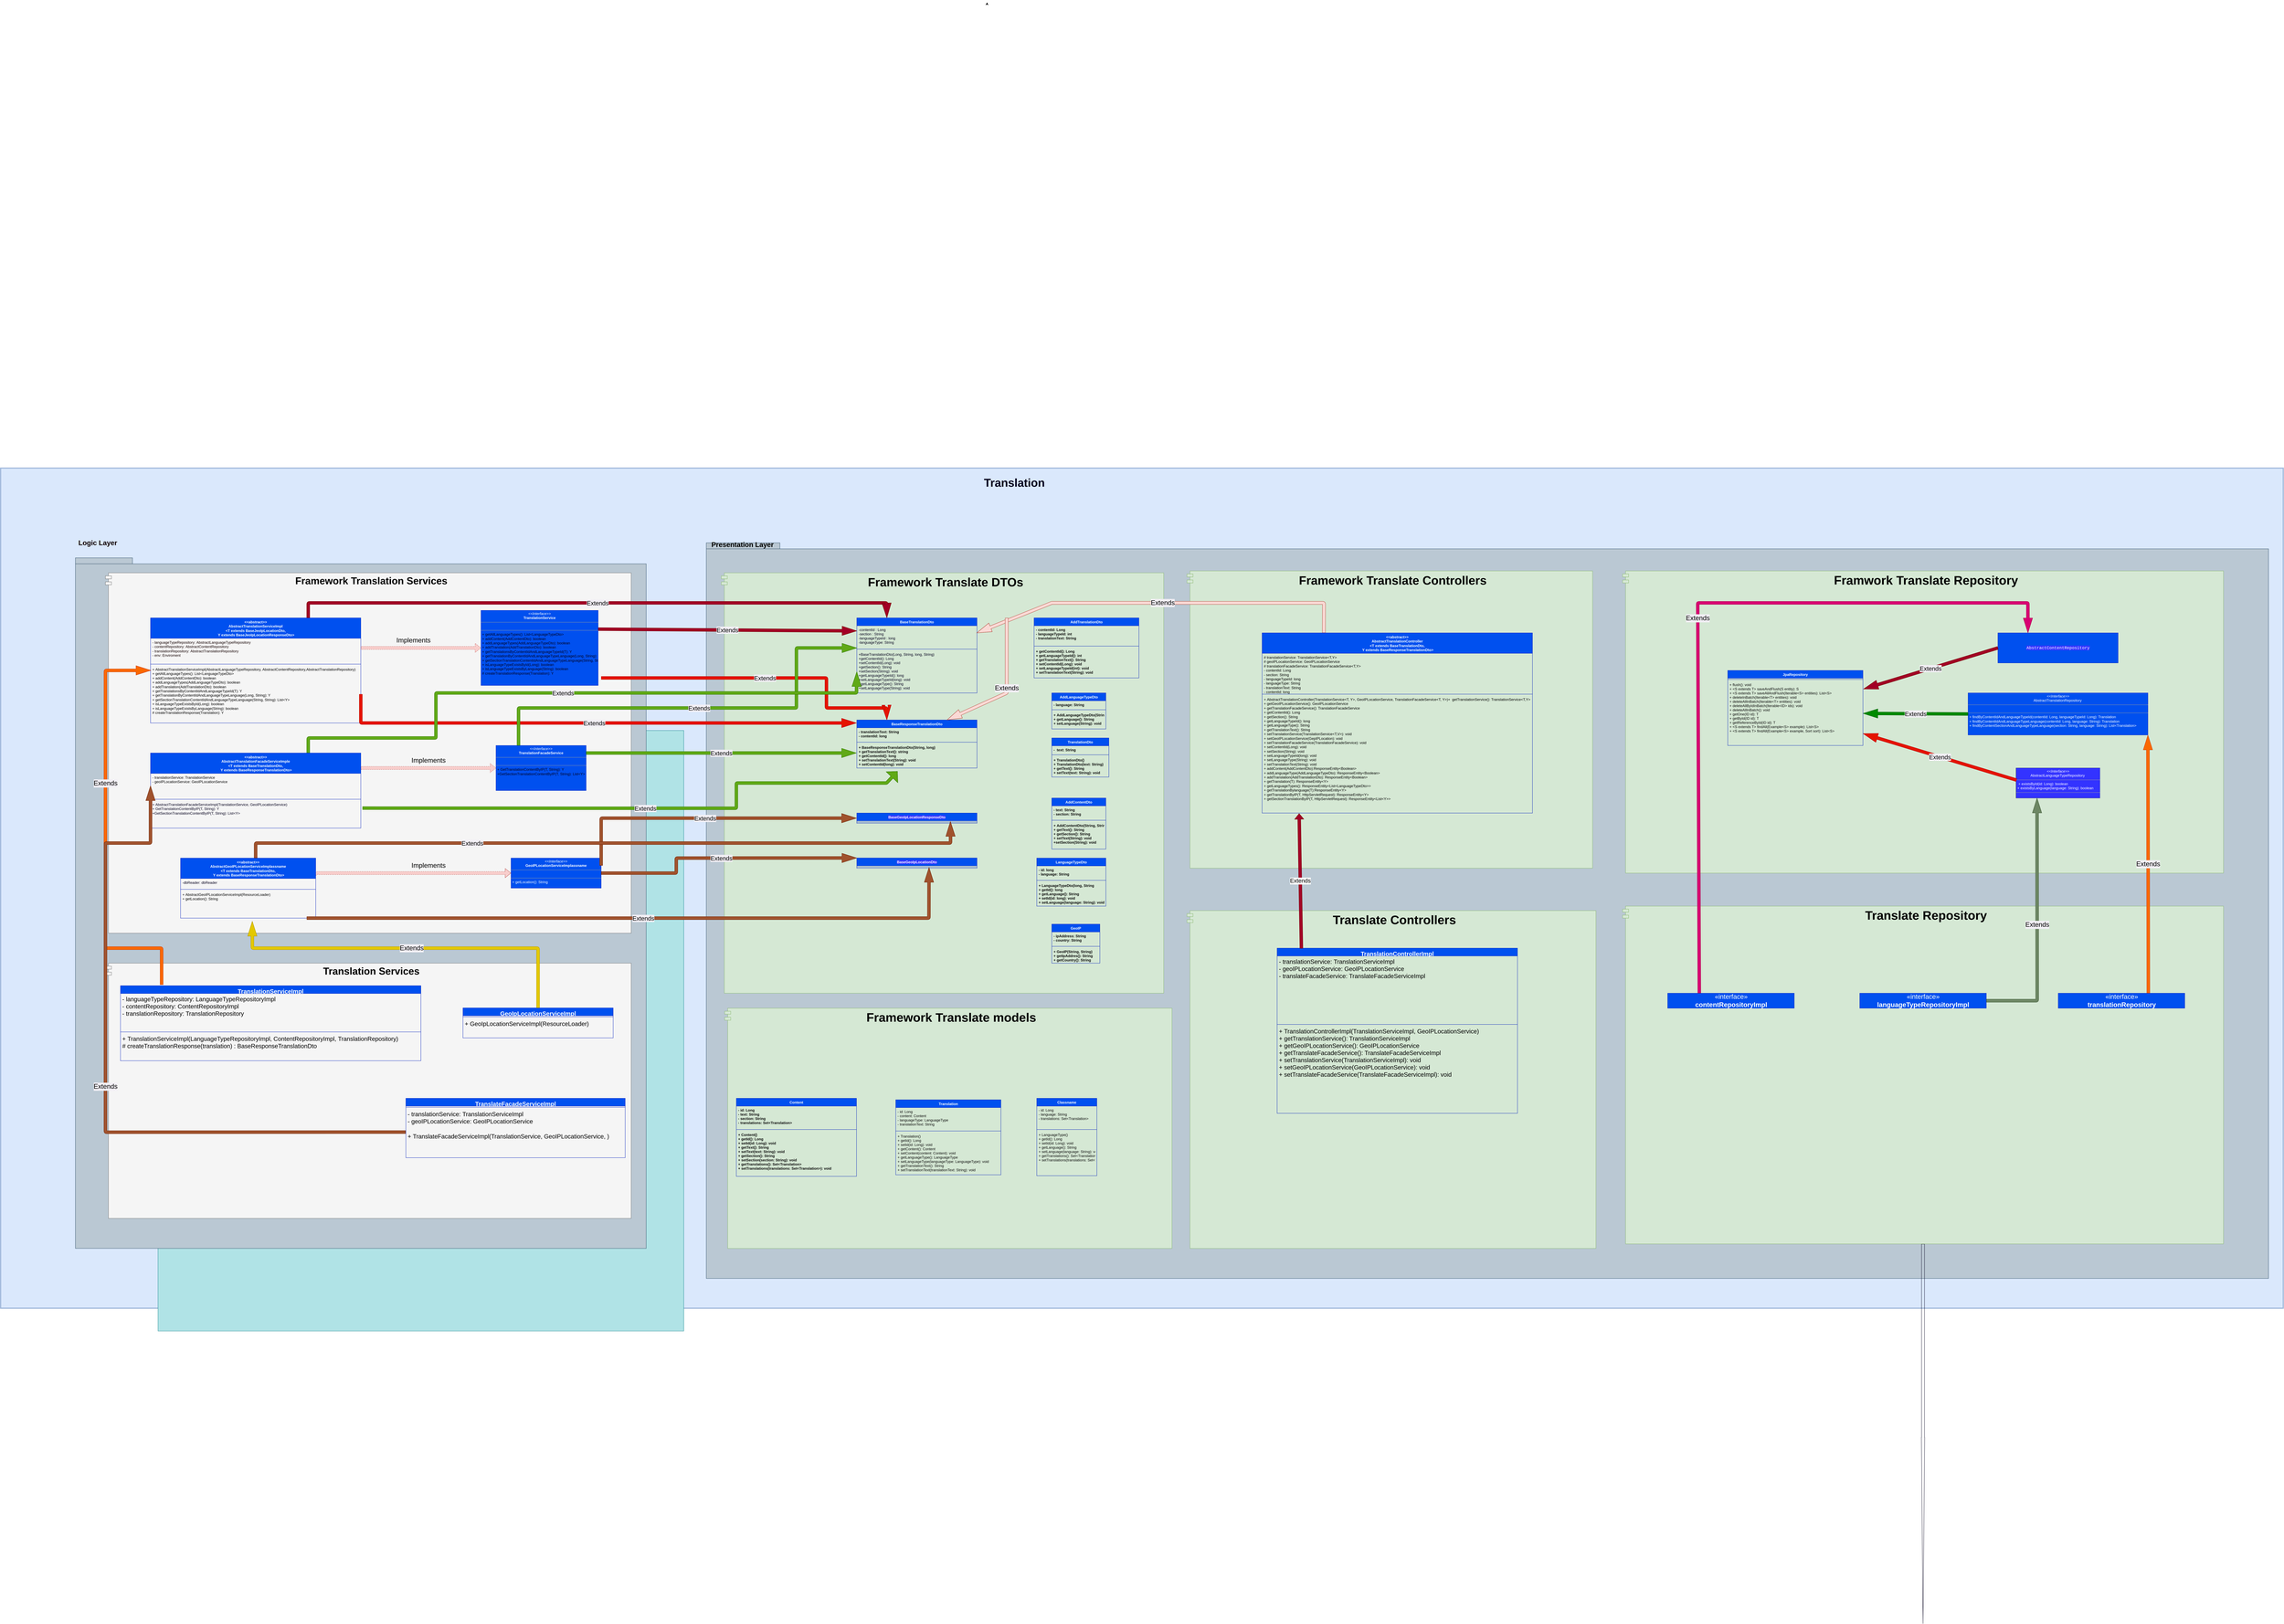 <mxfile>
    <diagram id="0d4MvXkD0wXUWxOnUOBm" name="Page-1">
        <mxGraphModel dx="8847" dy="3180" grid="1" gridSize="50" guides="1" tooltips="1" connect="1" arrows="1" fold="1" page="1" pageScale="1" pageWidth="3300" pageHeight="2339" background="#FFFFFF" math="0" shadow="0">
            <root>
                <mxCell id="0"/>
                <mxCell id="1" parent="0"/>
                <mxCell id="51" style="edgeStyle=none;html=1;exitX=0.75;exitY=0;exitDx=0;exitDy=0;fontColor=#0a0a0a;" parent="1" edge="1">
                    <mxGeometry relative="1" as="geometry">
                        <mxPoint x="2984.615" y="100" as="targetPoint"/>
                        <mxPoint x="2984.5" y="103" as="sourcePoint"/>
                    </mxGeometry>
                </mxCell>
                <mxCell id="158" value="" style="shape=ext;double=1;rounded=0;whiteSpace=wrap;html=1;fillColor=#dae8fc;strokeColor=#6c8ebf;" parent="1" vertex="1">
                    <mxGeometry x="-300" y="1650" width="7600" height="2800" as="geometry"/>
                </mxCell>
                <mxCell id="163" value="&lt;b&gt;&lt;font style=&quot;font-size: 38px;&quot;&gt;Translation&lt;/font&gt;&lt;/b&gt;" style="text;html=1;align=center;verticalAlign=middle;resizable=0;points=[];autosize=1;strokeColor=none;fillColor=none;fontColor=#04011D;" parent="1" vertex="1">
                    <mxGeometry x="2950" y="1650" width="250" height="100" as="geometry"/>
                </mxCell>
                <mxCell id="168" value="" style="group;rotation=90;fillColor=#b0e3e6;strokeColor=#0e8088;direction=east;" parent="1" connectable="0" vertex="1">
                    <mxGeometry x="100" y="2650" width="2000" height="1750" as="geometry"/>
                </mxCell>
                <mxCell id="169" value="" style="shape=folder;fontStyle=1;spacingTop=10;tabWidth=150;tabHeight=20;tabPosition=left;html=1;whiteSpace=wrap;fillColor=#bac8d3;strokeColor=#23445d;" parent="168" vertex="1">
                    <mxGeometry x="-150" y="-700" width="1900" height="2300" as="geometry"/>
                </mxCell>
                <mxCell id="172" value="&lt;b style=&quot;border-color: var(--border-color);&quot;&gt;&lt;font style=&quot;font-size: 33px;&quot; color=&quot;#000000&quot;&gt;Translation Services&lt;/font&gt;&lt;/b&gt;" style="shape=module;align=left;spacingLeft=20;align=center;verticalAlign=top;whiteSpace=wrap;html=1;fillColor=#f5f5f5;strokeColor=#666666;fontColor=#333333;" parent="168" vertex="1">
                    <mxGeometry x="-50" y="650" width="1750" height="850" as="geometry"/>
                </mxCell>
                <mxCell id="170" value="&lt;b style=&quot;border-color: var(--border-color);&quot;&gt;&lt;font style=&quot;font-size: 33px;&quot; color=&quot;#000000&quot;&gt;Framework Translation Services&lt;/font&gt;&lt;/b&gt;" style="shape=module;align=left;spacingLeft=20;align=center;verticalAlign=top;whiteSpace=wrap;html=1;fillColor=#f5f5f5;strokeColor=#666666;fontColor=#333333;" parent="168" vertex="1">
                    <mxGeometry x="-50" y="-650" width="1750" height="1200" as="geometry"/>
                </mxCell>
                <mxCell id="117" value="&lt;p style=&quot;margin:0px;margin-top:4px;text-align:center;&quot;&gt;&lt;i&gt;&amp;lt;&amp;lt;Interface&amp;gt;&amp;gt;&lt;/i&gt;&lt;br&gt;&lt;span style=&quot;font-weight: 700;&quot;&gt;GeoIPLocationServiceImplassname&lt;/span&gt;&lt;br&gt;&lt;/p&gt;&lt;hr size=&quot;1&quot;&gt;&lt;p style=&quot;margin:0px;margin-left:4px;&quot;&gt;&lt;br&gt;&lt;/p&gt;&lt;hr size=&quot;1&quot;&gt;&lt;p style=&quot;margin:0px;margin-left:4px;&quot;&gt;+&amp;nbsp;getLocation(): String&lt;/p&gt;&lt;div style=&quot;padding: 0px; margin: 0px;&quot;&gt;&lt;br style=&quot;padding: 0px; margin: 0px; color: rgb(4, 1, 29);&quot;&gt;&lt;/div&gt;" style="verticalAlign=top;align=left;overflow=fill;fontSize=12;fontFamily=Helvetica;html=1;labelBackgroundColor=none;strokeColor=#001DBC;fontColor=#ffffff;fillColor=#0050ef;" parent="168" vertex="1">
                    <mxGeometry x="1300" y="300" width="300" height="100" as="geometry"/>
                </mxCell>
                <mxCell id="120" value="" style="endArrow=block;dashed=1;endFill=0;html=1;labelBackgroundColor=#f2eff5;fontColor=#04011D;entryX=0;entryY=0.5;entryDx=0;entryDy=0;exitX=1.009;exitY=1.169;exitDx=0;exitDy=0;shape=flexArrow;strokeColor=#b85450;fillColor=#f8cecc;exitPerimeter=0;" parent="168" target="117" edge="1">
                    <mxGeometry width="160" relative="1" as="geometry">
                        <mxPoint x="653.6" y="356.394" as="sourcePoint"/>
                        <mxPoint x="965" y="-1716" as="targetPoint"/>
                        <Array as="points">
                            <mxPoint x="650" y="350"/>
                        </Array>
                    </mxGeometry>
                </mxCell>
                <mxCell id="378" value="&lt;font style=&quot;font-size: 22px;&quot;&gt;Implements&lt;/font&gt;" style="text;html=1;align=center;verticalAlign=middle;resizable=0;points=[];autosize=1;strokeColor=none;fillColor=none;fontSize=20;fontColor=#000000;" parent="168" vertex="1">
                    <mxGeometry x="950" y="-50" width="150" height="50" as="geometry"/>
                </mxCell>
                <mxCell id="379" value="&lt;font style=&quot;font-size: 22px;&quot;&gt;Implements&lt;/font&gt;" style="text;html=1;align=center;verticalAlign=middle;resizable=0;points=[];autosize=1;strokeColor=none;fillColor=none;fontSize=20;fontColor=#000000;" parent="168" vertex="1">
                    <mxGeometry x="950" y="300" width="150" height="50" as="geometry"/>
                </mxCell>
                <mxCell id="405" value="&lt;font style=&quot;font-size: 22px;&quot;&gt;Implements&lt;/font&gt;" style="text;html=1;align=center;verticalAlign=middle;resizable=0;points=[];autosize=1;strokeColor=none;fillColor=none;fontSize=20;fontColor=#000000;" parent="168" vertex="1">
                    <mxGeometry x="900" y="-450" width="150" height="50" as="geometry"/>
                </mxCell>
                <mxCell id="330" value="TranslateFacadeServiceImpl" style="swimlane;fontStyle=1;align=center;verticalAlign=top;childLayout=stackLayout;horizontal=1;startSize=26;horizontalStack=0;resizeParent=1;resizeParentMax=0;resizeLast=0;collapsible=1;marginBottom=0;labelBackgroundColor=none;strokeColor=#001DBC;fontSize=20;fontColor=#ffffff;fillColor=#0050ef;" parent="168" vertex="1">
                    <mxGeometry x="950" y="1100" width="730" height="198" as="geometry"/>
                </mxCell>
                <mxCell id="332" value="" style="line;strokeWidth=1;fillColor=none;align=left;verticalAlign=middle;spacingTop=-1;spacingLeft=3;spacingRight=3;rotatable=0;labelPosition=right;points=[];portConstraint=eastwest;strokeColor=inherit;labelBackgroundColor=none;fontSize=20;fontColor=#000000;" parent="330" vertex="1">
                    <mxGeometry y="26" width="730" height="8" as="geometry"/>
                </mxCell>
                <mxCell id="331" value="- translationService: TranslationServiceImpl&#10;- geoIPLocationService: GeoIPLocationService" style="text;strokeColor=none;fillColor=none;align=left;verticalAlign=top;spacingLeft=4;spacingRight=4;overflow=hidden;rotatable=0;points=[[0,0.5],[1,0.5]];portConstraint=eastwest;labelBackgroundColor=none;fontSize=20;fontColor=#000000;" parent="330" vertex="1">
                    <mxGeometry y="34" width="730" height="74" as="geometry"/>
                </mxCell>
                <mxCell id="333" value="+ TranslateFacadeServiceImpl(TranslationService, GeoIPLocationService, )" style="text;strokeColor=none;fillColor=none;align=left;verticalAlign=top;spacingLeft=4;spacingRight=4;overflow=hidden;rotatable=0;points=[[0,0.5],[1,0.5]];portConstraint=eastwest;labelBackgroundColor=none;fontSize=20;fontColor=#000000;" parent="330" vertex="1">
                    <mxGeometry y="108" width="730" height="90" as="geometry"/>
                </mxCell>
                <mxCell id="334" value="GeoIpLocationServiceImpl" style="swimlane;fontStyle=1;align=center;verticalAlign=top;childLayout=stackLayout;horizontal=1;startSize=26;horizontalStack=0;resizeParent=1;resizeParentMax=0;resizeLast=0;collapsible=1;marginBottom=0;labelBackgroundColor=none;strokeColor=#001DBC;fontSize=20;fontColor=#ffffff;fillColor=#0050ef;" parent="168" vertex="1">
                    <mxGeometry x="1140" y="799" width="500" height="100" as="geometry"/>
                </mxCell>
                <mxCell id="336" value="" style="line;strokeWidth=1;fillColor=none;align=left;verticalAlign=middle;spacingTop=-1;spacingLeft=3;spacingRight=3;rotatable=0;labelPosition=right;points=[];portConstraint=eastwest;strokeColor=inherit;labelBackgroundColor=none;fontSize=20;fontColor=#000000;" parent="334" vertex="1">
                    <mxGeometry y="26" width="500" height="8" as="geometry"/>
                </mxCell>
                <mxCell id="337" value="+ GeoIpLocationServiceImpl(ResourceLoader)" style="text;strokeColor=none;fillColor=none;align=left;verticalAlign=top;spacingLeft=4;spacingRight=4;overflow=hidden;rotatable=0;points=[[0,0.5],[1,0.5]];portConstraint=eastwest;labelBackgroundColor=none;fontSize=20;fontColor=#000000;" parent="334" vertex="1">
                    <mxGeometry y="34" width="500" height="66" as="geometry"/>
                </mxCell>
                <mxCell id="326" value="TranslationServiceImpl" style="swimlane;fontStyle=1;align=center;verticalAlign=top;childLayout=stackLayout;horizontal=1;startSize=26;horizontalStack=0;resizeParent=1;resizeParentMax=0;resizeLast=0;collapsible=1;marginBottom=0;labelBackgroundColor=none;strokeColor=#001DBC;fontSize=20;fontColor=#ffffff;fillColor=#0050ef;" parent="168" vertex="1">
                    <mxGeometry y="725" width="1000" height="250" as="geometry"/>
                </mxCell>
                <mxCell id="327" value="- languageTypeRepository: LanguageTypeRepositoryImpl&#10;- contentRepository: ContentRepositoryImpl&#10;- translationRepository: TranslationRepository&#10;&#10;&#10;&#10;" style="text;strokeColor=none;fillColor=none;align=left;verticalAlign=top;spacingLeft=4;spacingRight=4;overflow=hidden;rotatable=0;points=[[0,0.5],[1,0.5]];portConstraint=eastwest;labelBackgroundColor=none;fontSize=20;fontColor=#000000;" parent="326" vertex="1">
                    <mxGeometry y="26" width="1000" height="124" as="geometry"/>
                </mxCell>
                <mxCell id="328" value="" style="line;strokeWidth=1;fillColor=none;align=left;verticalAlign=middle;spacingTop=-1;spacingLeft=3;spacingRight=3;rotatable=0;labelPosition=right;points=[];portConstraint=eastwest;strokeColor=inherit;labelBackgroundColor=none;fontSize=20;fontColor=#000000;" parent="326" vertex="1">
                    <mxGeometry y="150" width="1000" height="8" as="geometry"/>
                </mxCell>
                <mxCell id="329" value="+ TranslationServiceImpl(LanguageTypeRepositoryImpl, ContentRepositoryImpl, TranslationRepository)&#10;# createTranslationResponse(translation) : BaseResponseTranslationDto&#10;&#10;" style="text;strokeColor=none;fillColor=none;align=left;verticalAlign=top;spacingLeft=4;spacingRight=4;overflow=hidden;rotatable=0;points=[[0,0.5],[1,0.5]];portConstraint=eastwest;labelBackgroundColor=none;fontSize=20;fontColor=#000000;" parent="326" vertex="1">
                    <mxGeometry y="158" width="1000" height="92" as="geometry"/>
                </mxCell>
                <mxCell id="506" value="&lt;div&gt;&amp;lt;&amp;lt;abstract&amp;gt;&amp;gt;&lt;/div&gt;&lt;span style=&quot;&quot;&gt;AbstractTranslationServiceImpl&lt;/span&gt;&lt;br style=&quot;padding: 0px; margin: 0px;&quot;&gt;&lt;div&gt;&lt;span style=&quot;background-color: initial;&quot;&gt;&amp;lt;T extends BaseJeoIpLocationDto&lt;/span&gt;&lt;span style=&quot;background-color: initial;&quot;&gt;,&lt;/span&gt;&lt;br&gt;&lt;/div&gt;&lt;div&gt;&amp;nbsp;Y extends BaseJeoIpLocationResponseDto&amp;gt;&lt;/div&gt;" style="swimlane;fontStyle=1;align=center;verticalAlign=top;childLayout=stackLayout;horizontal=1;startSize=68;horizontalStack=0;resizeParent=1;resizeParentMax=0;resizeLast=0;collapsible=1;marginBottom=0;whiteSpace=wrap;html=1;fillColor=#0050ef;strokeColor=#001DBC;fontColor=#ffffff;" vertex="1" parent="168">
                    <mxGeometry x="100" y="-500" width="700" height="350" as="geometry"/>
                </mxCell>
                <mxCell id="507" value="&lt;font color=&quot;#130101&quot;&gt;-&amp;nbsp;languageTypeRepository:&amp;nbsp;AbstractLanguageTypeRepository&lt;br style=&quot;padding: 0px; margin: 0px;&quot;&gt;-&amp;nbsp;contentRepository:&amp;nbsp;AbstractContentRepository&lt;br style=&quot;padding: 0px; margin: 0px;&quot;&gt;-&amp;nbsp;translationRepository:&amp;nbsp;AbstractTranslationRepository&lt;br style=&quot;padding: 0px; margin: 0px;&quot;&gt;- env: Enviroment&lt;/font&gt;&lt;div style=&quot;padding: 0px; margin: 0px;&quot;&gt;&lt;font color=&quot;#130101&quot;&gt;&lt;br style=&quot;padding: 0px; margin: 0px;&quot;&gt;&lt;/font&gt;&lt;/div&gt;&lt;div style=&quot;padding: 0px; margin: 0px;&quot;&gt;&lt;br style=&quot;padding: 0px; margin: 0px; color: rgb(4, 1, 29);&quot;&gt;&lt;/div&gt;" style="text;strokeColor=none;fillColor=none;align=left;verticalAlign=top;spacingLeft=4;spacingRight=4;overflow=hidden;rotatable=0;points=[[0,0.5],[1,0.5]];portConstraint=eastwest;whiteSpace=wrap;html=1;" vertex="1" parent="506">
                    <mxGeometry y="68" width="700" height="82" as="geometry"/>
                </mxCell>
                <mxCell id="508" value="" style="line;strokeWidth=1;fillColor=none;align=left;verticalAlign=middle;spacingTop=-1;spacingLeft=3;spacingRight=3;rotatable=0;labelPosition=right;points=[];portConstraint=eastwest;strokeColor=inherit;" vertex="1" parent="506">
                    <mxGeometry y="150" width="700" height="8" as="geometry"/>
                </mxCell>
                <mxCell id="509" value="&lt;font color=&quot;#000000&quot;&gt;+&amp;nbsp;AbstractTranslationServiceImpl(AbstractLanguageTypeRepository,&amp;nbsp;AbstractContentRepository,AbstractTranslationRepository)&lt;br style=&quot;padding: 0px; margin: 0px;&quot;&gt;+&amp;nbsp;getAllLanguageTypes():&amp;nbsp;List&amp;lt;LanguageTypeDto&amp;gt;&lt;br style=&quot;padding: 0px; margin: 0px;&quot;&gt;+&amp;nbsp;addContent(AddContentDto):&amp;nbsp;boolean&lt;br style=&quot;padding: 0px; margin: 0px;&quot;&gt;+&amp;nbsp;addLanguageTypes(AddLanguageTypeDto):&amp;nbsp;boolean&lt;br style=&quot;padding: 0px; margin: 0px;&quot;&gt;+&amp;nbsp;addTranslation(AddTranslationDto):&amp;nbsp;boolean&lt;br style=&quot;padding: 0px; margin: 0px;&quot;&gt;+&amp;nbsp;getTranslationsByContentIdAndLanguageTypeId(T): Y&lt;br style=&quot;padding: 0px; margin: 0px;&quot;&gt;+&amp;nbsp;getTranslationByContentIdAndLanguageTypeLanguage(Long, String): Y&lt;br style=&quot;padding: 0px; margin: 0px;&quot;&gt;+&amp;nbsp;getSectionTranslationContentIdAndLanguageTypeLanguage(String, String): List&amp;lt;Y&amp;gt;&lt;br style=&quot;padding: 0px; margin: 0px;&quot;&gt;+&amp;nbsp;isLanguageTypeExistsById(Long): boolean&lt;br style=&quot;padding: 0px; margin: 0px;&quot;&gt;+&amp;nbsp;isLanguageTypeExistsByLanguage(String): boolean&lt;br style=&quot;padding: 0px; margin: 0px;&quot;&gt;#&amp;nbsp;createTranslationResponse(Translation): Y&lt;/font&gt;&lt;div style=&quot;padding: 0px; margin: 0px;&quot;&gt;&lt;font color=&quot;#000000&quot;&gt;&lt;br style=&quot;padding: 0px; margin: 0px;&quot;&gt;&lt;/font&gt;&lt;/div&gt;&lt;div style=&quot;padding: 0px; margin: 0px;&quot;&gt;&lt;font color=&quot;#000000&quot;&gt;&lt;br style=&quot;padding: 0px; margin: 0px;&quot;&gt;&lt;/font&gt;&lt;/div&gt;&lt;div style=&quot;padding: 0px; margin: 0px;&quot;&gt;&lt;font color=&quot;#000000&quot;&gt;&lt;br style=&quot;padding: 0px; margin: 0px;&quot;&gt;&lt;/font&gt;&lt;/div&gt;&lt;div style=&quot;padding: 0px; margin: 0px;&quot;&gt;&lt;font color=&quot;#000000&quot;&gt;&lt;br style=&quot;padding: 0px; margin: 0px;&quot;&gt;&lt;/font&gt;&lt;/div&gt;&lt;div style=&quot;padding: 0px; margin: 0px;&quot;&gt;&lt;font color=&quot;#000000&quot;&gt;&lt;br style=&quot;padding: 0px; margin: 0px;&quot;&gt;&lt;/font&gt;&lt;/div&gt;&lt;div style=&quot;padding: 0px; margin: 0px;&quot;&gt;&lt;font color=&quot;#000000&quot;&gt;&lt;br style=&quot;padding: 0px; margin: 0px;&quot;&gt;&lt;/font&gt;&lt;/div&gt;&lt;div style=&quot;padding: 0px; margin: 0px;&quot;&gt;&lt;font color=&quot;#000000&quot;&gt;&lt;br style=&quot;padding: 0px; margin: 0px;&quot;&gt;&lt;/font&gt;&lt;/div&gt;&lt;div style=&quot;padding: 0px; margin: 0px;&quot;&gt;&lt;font color=&quot;#000000&quot;&gt;&lt;br style=&quot;padding: 0px; margin: 0px;&quot;&gt;&lt;/font&gt;&lt;/div&gt;&lt;div style=&quot;padding: 0px; margin: 0px;&quot;&gt;&lt;br style=&quot;padding: 0px; margin: 0px; color: rgb(4, 1, 29);&quot;&gt;&lt;/div&gt;" style="text;strokeColor=none;fillColor=none;align=left;verticalAlign=top;spacingLeft=4;spacingRight=4;overflow=hidden;rotatable=0;points=[[0,0.5],[1,0.5]];portConstraint=eastwest;whiteSpace=wrap;html=1;" vertex="1" parent="506">
                    <mxGeometry y="158" width="700" height="192" as="geometry"/>
                </mxCell>
                <mxCell id="514" value="&lt;div&gt;&amp;lt;&amp;lt;abstract&amp;gt;&amp;gt;&lt;/div&gt;&lt;span style=&quot;&quot;&gt;AbstractGeoIPLocationServiceImplassname&lt;/span&gt;&lt;div&gt;&lt;span style=&quot;background-color: initial;&quot;&gt;&amp;lt;T extends BaseTranslationDto&lt;/span&gt;&lt;span style=&quot;background-color: initial;&quot;&gt;,&lt;/span&gt;&lt;br&gt;&lt;/div&gt;&lt;div&gt;&lt;span style=&quot;background-color: initial;&quot;&gt;&amp;nbsp;Y extends BaseResponseTranslationDto&amp;gt;&lt;/span&gt;&lt;br&gt;&lt;/div&gt;" style="swimlane;fontStyle=1;align=center;verticalAlign=top;childLayout=stackLayout;horizontal=1;startSize=68;horizontalStack=0;resizeParent=1;resizeParentMax=0;resizeLast=0;collapsible=1;marginBottom=0;whiteSpace=wrap;html=1;fillColor=#0050ef;strokeColor=#001DBC;fontColor=#ffffff;" vertex="1" parent="168">
                    <mxGeometry x="200" y="300" width="450" height="200" as="geometry"/>
                </mxCell>
                <mxCell id="515" value="&lt;span style=&quot;color: rgb(4, 1, 29);&quot;&gt;-dbReader: dbReader&lt;/span&gt;" style="text;strokeColor=none;fillColor=none;align=left;verticalAlign=top;spacingLeft=4;spacingRight=4;overflow=hidden;rotatable=0;points=[[0,0.5],[1,0.5]];portConstraint=eastwest;whiteSpace=wrap;html=1;" vertex="1" parent="514">
                    <mxGeometry y="68" width="450" height="32" as="geometry"/>
                </mxCell>
                <mxCell id="516" value="" style="line;strokeWidth=1;fillColor=none;align=left;verticalAlign=middle;spacingTop=-1;spacingLeft=3;spacingRight=3;rotatable=0;labelPosition=right;points=[];portConstraint=eastwest;strokeColor=inherit;" vertex="1" parent="514">
                    <mxGeometry y="100" width="450" height="8" as="geometry"/>
                </mxCell>
                <mxCell id="517" value="&lt;font color=&quot;#000000&quot;&gt;+&amp;nbsp;AbstractGeoIPLocationServiceImpl(ResourceLoader)&lt;br style=&quot;padding: 0px; margin: 0px;&quot;&gt;+&amp;nbsp;getLocation(): String&lt;/font&gt;&lt;div style=&quot;padding: 0px; margin: 0px;&quot;&gt;&lt;font color=&quot;#000000&quot;&gt;&lt;br style=&quot;padding: 0px; margin: 0px;&quot;&gt;&lt;/font&gt;&lt;/div&gt;&lt;div style=&quot;padding: 0px; margin: 0px;&quot;&gt;&lt;br style=&quot;padding: 0px; margin: 0px; color: rgb(4, 1, 29);&quot;&gt;&lt;/div&gt;" style="text;strokeColor=none;fillColor=none;align=left;verticalAlign=top;spacingLeft=4;spacingRight=4;overflow=hidden;rotatable=0;points=[[0,0.5],[1,0.5]];portConstraint=eastwest;whiteSpace=wrap;html=1;" vertex="1" parent="514">
                    <mxGeometry y="108" width="450" height="92" as="geometry"/>
                </mxCell>
                <mxCell id="171" value="&lt;font color=&quot;#0f0000&quot; style=&quot;font-size: 23px;&quot;&gt;Logic Layer&lt;/font&gt;" style="text;strokeColor=none;fillColor=none;html=1;fontSize=24;fontStyle=1;verticalAlign=middle;align=center;" parent="1" vertex="1">
                    <mxGeometry y="1900" width="48.07" as="geometry"/>
                </mxCell>
                <mxCell id="149" value="&lt;p style=&quot;margin:0px;margin-top:4px;text-align:center;&quot;&gt;&lt;i&gt;&amp;lt;&amp;lt;Interface&amp;gt;&amp;gt;&lt;/i&gt;&lt;br&gt;&lt;b&gt;TranslationService&lt;/b&gt;&lt;/p&gt;&lt;hr size=&quot;1&quot;&gt;&lt;p style=&quot;margin:0px;margin-left:4px;&quot;&gt;&lt;br&gt;&lt;/p&gt;&lt;hr size=&quot;1&quot;&gt;&lt;p style=&quot;margin:0px;margin-left:4px;&quot;&gt;&lt;span style=&quot;color: rgb(4, 1, 29);&quot;&gt;+&amp;nbsp;getAllLanguageTypes():&amp;nbsp;List&amp;lt;LanguageTypeDto&amp;gt;&lt;/span&gt;&lt;br style=&quot;padding: 0px; margin: 0px; color: rgb(4, 1, 29);&quot;&gt;&lt;span style=&quot;color: rgb(4, 1, 29);&quot;&gt;+&amp;nbsp;addContent(AddContentDto):&amp;nbsp;boolean&lt;/span&gt;&lt;br style=&quot;padding: 0px; margin: 0px; color: rgb(4, 1, 29);&quot;&gt;&lt;span style=&quot;color: rgb(4, 1, 29);&quot;&gt;+&amp;nbsp;addLanguageTypes(AddLanguageTypeDto):&amp;nbsp;boolean&lt;/span&gt;&lt;br style=&quot;padding: 0px; margin: 0px; color: rgb(4, 1, 29);&quot;&gt;&lt;span style=&quot;color: rgb(4, 1, 29);&quot;&gt;+&amp;nbsp;addTranslation(AddTranslationDto):&amp;nbsp;boolean&lt;/span&gt;&lt;br style=&quot;padding: 0px; margin: 0px; color: rgb(4, 1, 29);&quot;&gt;&lt;span style=&quot;color: rgb(4, 1, 29);&quot;&gt;+&amp;nbsp;getTranslationsByContentIdAndLanguageTypeId(T): Y&lt;/span&gt;&lt;br style=&quot;padding: 0px; margin: 0px; color: rgb(4, 1, 29);&quot;&gt;&lt;span style=&quot;color: rgb(4, 1, 29);&quot;&gt;+&amp;nbsp;getTranslationByContentIdAndLanguageTypeLanguage(Long, String): Y&lt;/span&gt;&lt;br style=&quot;padding: 0px; margin: 0px; color: rgb(4, 1, 29);&quot;&gt;&lt;span style=&quot;color: rgb(4, 1, 29);&quot;&gt;+&amp;nbsp;getSectionTranslationContentIdAndLanguageTypeLanguage(String, String): List&amp;lt;Y&amp;gt;&lt;/span&gt;&lt;br style=&quot;padding: 0px; margin: 0px; color: rgb(4, 1, 29);&quot;&gt;&lt;span style=&quot;color: rgb(4, 1, 29);&quot;&gt;+&amp;nbsp;isLanguageTypeExistsById(Long): boolean&lt;/span&gt;&lt;br style=&quot;padding: 0px; margin: 0px; color: rgb(4, 1, 29);&quot;&gt;&lt;span style=&quot;color: rgb(4, 1, 29);&quot;&gt;+&amp;nbsp;isLanguageTypeExistsByLanguage(String): boolean&lt;/span&gt;&lt;br style=&quot;padding: 0px; margin: 0px; color: rgb(4, 1, 29);&quot;&gt;&lt;span style=&quot;color: rgb(4, 1, 29);&quot;&gt;#&amp;nbsp;createTranslationResponse(Translation): Y&lt;/span&gt;&lt;br&gt;&lt;/p&gt;" style="verticalAlign=top;align=left;overflow=fill;fontSize=12;fontFamily=Helvetica;html=1;labelBackgroundColor=none;strokeColor=#001DBC;fontColor=#ffffff;fillColor=#0050ef;" parent="1" vertex="1">
                    <mxGeometry x="1300" y="2125" width="390" height="250" as="geometry"/>
                </mxCell>
                <mxCell id="137" value="&lt;p style=&quot;margin:0px;margin-top:4px;text-align:center;&quot;&gt;&lt;i&gt;&amp;lt;&amp;lt;Interface&amp;gt;&amp;gt;&lt;/i&gt;&lt;br&gt;&lt;b&gt;TranslationFacadeService&lt;/b&gt;&lt;/p&gt;&lt;hr size=&quot;1&quot;&gt;&lt;p style=&quot;margin:0px;margin-left:4px;&quot;&gt;&lt;br&gt;&lt;/p&gt;&lt;hr size=&quot;1&quot;&gt;&lt;p style=&quot;margin:0px;margin-left:4px;&quot;&gt;&lt;span style=&quot;color: rgb(4, 1, 29);&quot;&gt;+ GetTranslationContentByIP(T, String): Y&lt;/span&gt;&lt;br style=&quot;padding: 0px; margin: 0px; color: rgb(4, 1, 29);&quot;&gt;&lt;span style=&quot;color: rgb(4, 1, 29);&quot;&gt;+GetSectionTranslationContentByIP(T, String): List&amp;lt;Y&amp;gt;&lt;/span&gt;&lt;br&gt;&lt;/p&gt;" style="verticalAlign=top;align=left;overflow=fill;fontSize=12;fontFamily=Helvetica;html=1;labelBackgroundColor=none;strokeColor=#001DBC;fontColor=#ffffff;fillColor=#0050ef;" parent="1" vertex="1">
                    <mxGeometry x="1350" y="2575" width="300" height="150" as="geometry"/>
                </mxCell>
                <mxCell id="138" value="" style="endArrow=block;dashed=1;endFill=0;html=1;labelBackgroundColor=#f2eff5;strokeColor=#b85450;fontColor=#04011D;shape=flexArrow;fillColor=#f8cecc;" parent="1" target="137" edge="1">
                    <mxGeometry width="160" relative="1" as="geometry">
                        <mxPoint x="900" y="2650" as="sourcePoint"/>
                        <mxPoint x="910" y="1300" as="targetPoint"/>
                    </mxGeometry>
                </mxCell>
                <mxCell id="183" value="" style="shape=folder;fontStyle=1;spacingTop=10;tabWidth=150;tabHeight=20;tabPosition=left;html=1;whiteSpace=wrap;fillColor=#bac8d3;strokeColor=#23445d;" parent="1" vertex="1">
                    <mxGeometry x="2050" y="1900" width="5200" height="2450" as="geometry"/>
                </mxCell>
                <mxCell id="184" value="&lt;div&gt;&lt;b&gt;&lt;font color=&quot;#000000&quot; style=&quot;font-size: 40px;&quot;&gt;Framework Translate DTOs&lt;/font&gt;&lt;/b&gt;&lt;/div&gt;" style="shape=module;align=left;spacingLeft=20;align=center;verticalAlign=top;whiteSpace=wrap;html=1;fillColor=#d5e8d4;strokeColor=#82b366;" parent="1" vertex="1">
                    <mxGeometry x="2100" y="2000" width="1472.5" height="1400" as="geometry"/>
                </mxCell>
                <mxCell id="185" value="&lt;b&gt;&lt;font color=&quot;#000000&quot; style=&quot;font-size: 40px;&quot;&gt;Framework Translate Controllers&lt;/font&gt;&lt;/b&gt;" style="shape=module;align=left;spacingLeft=20;align=center;verticalAlign=top;whiteSpace=wrap;html=1;fillColor=#d5e8d4;strokeColor=#82b366;" parent="1" vertex="1">
                    <mxGeometry x="3650" y="1993.59" width="1350" height="990" as="geometry"/>
                </mxCell>
                <mxCell id="186" value="&lt;b style=&quot;&quot;&gt;&lt;font style=&quot;font-size: 41px;&quot; color=&quot;#000000&quot;&gt;Translate Controllers&lt;/font&gt;&lt;/b&gt;" style="shape=module;align=left;spacingLeft=20;align=center;verticalAlign=top;whiteSpace=wrap;html=1;fillColor=#d5e8d4;strokeColor=#82b366;" parent="1" vertex="1">
                    <mxGeometry x="3650" y="3125" width="1361.25" height="1125" as="geometry"/>
                </mxCell>
                <mxCell id="192" value="&lt;font style=&quot;font-size: 23px;&quot;&gt;&lt;b&gt;&lt;font style=&quot;font-size: 23px;&quot;&gt;Presentation &lt;/font&gt;Layer&lt;/b&gt;&lt;/font&gt;" style="text;html=1;align=center;verticalAlign=middle;resizable=0;points=[];autosize=1;strokeColor=none;fillColor=none;fontSize=41;fontColor=#000000;" parent="1" vertex="1">
                    <mxGeometry x="2045" y="1850" width="250" height="100" as="geometry"/>
                </mxCell>
                <mxCell id="193" value="&lt;b style=&quot;&quot;&gt;&lt;font style=&quot;font-size: 41px;&quot; color=&quot;#000000&quot;&gt;Framwork Translate Repository&lt;/font&gt;&lt;/b&gt;" style="shape=module;align=left;spacingLeft=20;align=center;verticalAlign=top;whiteSpace=wrap;html=1;fillColor=#d5e8d4;strokeColor=#82b366;" parent="1" vertex="1">
                    <mxGeometry x="5100" y="1993.59" width="2000" height="1006.41" as="geometry"/>
                </mxCell>
                <mxCell id="194" value="&lt;b style=&quot;&quot;&gt;&lt;font style=&quot;font-size: 41px;&quot; color=&quot;#000000&quot;&gt;Framework Translate models&lt;/font&gt;&lt;/b&gt;" style="shape=module;align=left;spacingLeft=20;align=center;verticalAlign=top;whiteSpace=wrap;html=1;fillColor=#d5e8d4;strokeColor=#82b366;" parent="1" vertex="1">
                    <mxGeometry x="2111.25" y="3450" width="1488.75" height="800" as="geometry"/>
                </mxCell>
                <mxCell id="195" value="&lt;div style=&quot;font-family: Consolas, &amp;quot;Courier New&amp;quot;, monospace; font-size: 14px; line-height: 19px;&quot;&gt;&lt;div style=&quot;line-height: 19px;&quot;&gt;&lt;span style=&quot;background-color: rgb(51, 51, 255);&quot;&gt;AbstractContentRepository&lt;/span&gt;&lt;/div&gt;&lt;/div&gt;" style="html=1;fontColor=#ffffff;fillColor=#0050ef;strokeColor=#001DBC;" parent="1" vertex="1">
                    <mxGeometry x="6349.25" y="2200" width="400" height="100" as="geometry"/>
                </mxCell>
                <mxCell id="196" value="&lt;p style=&quot;margin:0px;margin-top:4px;text-align:center;&quot;&gt;&lt;i&gt;&amp;lt;&amp;lt;Interface&amp;gt;&amp;gt;&lt;/i&gt;&lt;br&gt;AbstractTranslationRepository&amp;nbsp;&lt;br&gt;&lt;/p&gt;&lt;hr size=&quot;1&quot;&gt;&lt;p style=&quot;margin:0px;margin-left:4px;&quot;&gt;&lt;br&gt;&lt;/p&gt;&lt;hr size=&quot;1&quot;&gt;&lt;p style=&quot;margin:0px;margin-left:4px;&quot;&gt;+ findByContentIdAndLanguageTypeId(contentId: Long, languageTypeId: Long): Translation&lt;br/&gt;  + findByContentIdAndLanguageTypeLanguage(contentId: Long, language: String): Translation&lt;br/&gt;  + findByContentSectionAndLanguageTypeLanguage(section: String, language: String): List&amp;lt;Translation&amp;gt;&lt;br&gt;&lt;/p&gt;" style="verticalAlign=top;align=left;overflow=fill;fontSize=12;fontFamily=Helvetica;html=1;fontColor=#ffffff;fillColor=#0050ef;strokeColor=#001DBC;" parent="1" vertex="1">
                    <mxGeometry x="6250" y="2400" width="598.5" height="140" as="geometry"/>
                </mxCell>
                <mxCell id="197" value="&lt;p style=&quot;margin:0px;margin-top:4px;text-align:center;&quot;&gt;&lt;i&gt;&amp;lt;&amp;lt;Interface&amp;gt;&amp;gt;&lt;/i&gt;&lt;br&gt;AbstractLanguageTypeRepository&amp;nbsp;&lt;br&gt;&lt;/p&gt;&lt;hr size=&quot;1&quot;&gt;&lt;p style=&quot;margin:0px;margin-left:4px;&quot;&gt;&amp;nbsp;+ existsById(id: Long): boolean&lt;br/&gt;  + existsByLanguage(language: String): boolean&lt;br&gt;&lt;/p&gt;&lt;hr size=&quot;1&quot;&gt;&lt;p style=&quot;margin:0px;margin-left:4px;&quot;&gt;&lt;br&gt;&lt;/p&gt;" style="verticalAlign=top;align=left;overflow=fill;fontSize=12;fontFamily=Helvetica;html=1;labelBackgroundColor=#3333FF;fontColor=#FFFFFF;fillColor=#04011D;" parent="1" vertex="1">
                    <mxGeometry x="6409.75" y="2650" width="279" height="100" as="geometry"/>
                </mxCell>
                <mxCell id="199" value="JpaRepository " style="swimlane;fontStyle=1;align=center;verticalAlign=top;childLayout=stackLayout;horizontal=1;startSize=26;horizontalStack=0;resizeParent=1;resizeParentMax=0;resizeLast=0;collapsible=1;marginBottom=0;fontColor=#ffffff;fillColor=#0050ef;strokeColor=#001DBC;" parent="1" vertex="1">
                    <mxGeometry x="5450" y="2325" width="450" height="250" as="geometry"/>
                </mxCell>
                <mxCell id="200" value="" style="line;strokeWidth=1;fillColor=none;align=left;verticalAlign=middle;spacingTop=-1;spacingLeft=3;spacingRight=3;rotatable=0;labelPosition=right;points=[];portConstraint=eastwest;strokeColor=inherit;fontColor=#0a0a0a;" parent="199" vertex="1">
                    <mxGeometry y="26" width="450" height="8" as="geometry"/>
                </mxCell>
                <mxCell id="201" value="+ flush(): void&#10;  + &lt;S extends T&gt; saveAndFlush(S entity): S&#10;  + &lt;S extends T&gt; saveAllAndFlush(Iterable&lt;S&gt; entities): List&lt;S&gt;&#10;  + deleteInBatch(Iterable&lt;T&gt; entities): void&#10;  + deleteAllInBatch(Iterable&lt;T&gt; entities): void&#10;  + deleteAllByIdInBatch(Iterable&lt;ID&gt; ids): void&#10;  + deleteAllInBatch(): void&#10;  + getOne(ID id): T&#10;  + getById(ID id): T&#10;  + getReferenceById(ID id): T&#10;  + &lt;S extends T&gt; findAll(Example&lt;S&gt; example): List&lt;S&gt;&#10;  + &lt;S extends T&gt; findAll(Example&lt;S&gt; example, Sort sort): List&lt;S&gt;" style="text;strokeColor=none;fillColor=none;align=left;verticalAlign=top;spacingLeft=4;spacingRight=4;overflow=hidden;rotatable=0;points=[[0,0.5],[1,0.5]];portConstraint=eastwest;fontColor=#0a0a0a;" parent="199" vertex="1">
                    <mxGeometry y="34" width="450" height="216" as="geometry"/>
                </mxCell>
                <mxCell id="204" value="Extends" style="endArrow=block;endSize=16;endFill=0;html=1;labelBackgroundColor=#f2eff5;strokeColor=#6F0000;fontSize=20;fontColor=#000000;shape=flexArrow;exitX=0;exitY=0.5;exitDx=0;exitDy=0;entryX=1.003;entryY=0.13;entryDx=0;entryDy=0;entryPerimeter=0;fillColor=#a20025;" parent="1" source="195" target="201" edge="1">
                    <mxGeometry width="160" relative="1" as="geometry">
                        <mxPoint x="6200" y="2650" as="sourcePoint"/>
                        <mxPoint x="6360" y="2650" as="targetPoint"/>
                    </mxGeometry>
                </mxCell>
                <mxCell id="205" value="Extends" style="endArrow=block;endSize=16;endFill=0;html=1;labelBackgroundColor=#f2eff5;strokeColor=#005700;fontSize=20;fontColor=#000000;shape=flexArrow;exitX=0;exitY=0.5;exitDx=0;exitDy=0;fillColor=#008a00;" parent="1" source="196" target="201" edge="1">
                    <mxGeometry width="160" relative="1" as="geometry">
                        <mxPoint x="6500" y="2400" as="sourcePoint"/>
                        <mxPoint x="6101.35" y="2612.08" as="targetPoint"/>
                    </mxGeometry>
                </mxCell>
                <mxCell id="206" value="Extends" style="endArrow=block;endSize=16;endFill=0;html=1;labelBackgroundColor=#f2eff5;strokeColor=#B20000;fontSize=20;fontColor=#000000;shape=flexArrow;exitX=0.005;exitY=0.403;exitDx=0;exitDy=0;exitPerimeter=0;fillColor=#e51400;" parent="1" source="197" target="201" edge="1">
                    <mxGeometry width="160" relative="1" as="geometry">
                        <mxPoint x="6550" y="2450" as="sourcePoint"/>
                        <mxPoint x="6151.35" y="2662.08" as="targetPoint"/>
                    </mxGeometry>
                </mxCell>
                <mxCell id="208" value="Content " style="swimlane;fontStyle=1;align=center;verticalAlign=top;childLayout=stackLayout;horizontal=1;startSize=26;horizontalStack=0;resizeParent=1;resizeParentMax=0;resizeLast=0;collapsible=1;marginBottom=0;fontColor=#ffffff;fillColor=#0050ef;strokeColor=#001DBC;" parent="1" vertex="1">
                    <mxGeometry x="2150" y="3750" width="400" height="260" as="geometry"/>
                </mxCell>
                <mxCell id="209" value="- id: Long&#10;  - text: String&#10;  - section: String&#10;  - translations: Set&lt;Translation&gt;" style="text;strokeColor=none;fillColor=none;align=left;verticalAlign=top;spacingLeft=4;spacingRight=4;overflow=hidden;rotatable=0;points=[[0,0.5],[1,0.5]];portConstraint=eastwest;fontColor=#0a0a0a;fontStyle=1" parent="208" vertex="1">
                    <mxGeometry y="26" width="400" height="74" as="geometry"/>
                </mxCell>
                <mxCell id="210" value="" style="line;strokeWidth=1;fillColor=none;align=left;verticalAlign=middle;spacingTop=-1;spacingLeft=3;spacingRight=3;rotatable=0;labelPosition=right;points=[];portConstraint=eastwest;strokeColor=inherit;fontColor=#0a0a0a;fontStyle=1" parent="208" vertex="1">
                    <mxGeometry y="100" width="400" height="8" as="geometry"/>
                </mxCell>
                <mxCell id="211" value=" + Content()&#10;  + getId(): Long&#10;  + setId(id: Long): void&#10;  + getText(): String&#10;  + setText(text: String): void&#10;  + getSection(): String&#10;  + setSection(section: String): void&#10;  + getTranslations(): Set&lt;Translation&gt;&#10;  + setTranslations(translations: Set&lt;Translation&gt;): void" style="text;strokeColor=none;fillColor=none;align=left;verticalAlign=top;spacingLeft=4;spacingRight=4;overflow=hidden;rotatable=0;points=[[0,0.5],[1,0.5]];portConstraint=eastwest;fontColor=#0a0a0a;fontStyle=1" parent="208" vertex="1">
                    <mxGeometry y="108" width="400" height="152" as="geometry"/>
                </mxCell>
                <mxCell id="212" value="Translation " style="swimlane;fontStyle=1;align=center;verticalAlign=top;childLayout=stackLayout;horizontal=1;startSize=26;horizontalStack=0;resizeParent=1;resizeParentMax=0;resizeLast=0;collapsible=1;marginBottom=0;fontColor=#ffffff;fillColor=#0050ef;strokeColor=#001DBC;" parent="1" vertex="1">
                    <mxGeometry x="2680.63" y="3755" width="350" height="250" as="geometry"/>
                </mxCell>
                <mxCell id="213" value="- id: Long&#10;  - content: Content&#10;  - languageType: LanguageType&#10;  - translationText: String" style="text;strokeColor=none;fillColor=none;align=left;verticalAlign=top;spacingLeft=4;spacingRight=4;overflow=hidden;rotatable=0;points=[[0,0.5],[1,0.5]];portConstraint=eastwest;fontColor=#0a0a0a;" parent="212" vertex="1">
                    <mxGeometry y="26" width="350" height="74" as="geometry"/>
                </mxCell>
                <mxCell id="214" value="" style="line;strokeWidth=1;fillColor=none;align=left;verticalAlign=middle;spacingTop=-1;spacingLeft=3;spacingRight=3;rotatable=0;labelPosition=right;points=[];portConstraint=eastwest;strokeColor=inherit;fontColor=#0a0a0a;" parent="212" vertex="1">
                    <mxGeometry y="100" width="350" height="8" as="geometry"/>
                </mxCell>
                <mxCell id="215" value="+ Translation()&#10;  + getId(): Long&#10;  + setId(id: Long): void&#10;  + getContent(): Content&#10;  + setContent(content: Content): void&#10;  + getLanguageType(): LanguageType&#10;  + setLanguageType(languageType: LanguageType): void&#10;  + getTranslationText(): String&#10;  + setTranslationText(translationText: String): void" style="text;strokeColor=none;fillColor=none;align=left;verticalAlign=top;spacingLeft=4;spacingRight=4;overflow=hidden;rotatable=0;points=[[0,0.5],[1,0.5]];portConstraint=eastwest;fontColor=#0a0a0a;" parent="212" vertex="1">
                    <mxGeometry y="108" width="350" height="142" as="geometry"/>
                </mxCell>
                <mxCell id="216" value="Classname" style="swimlane;fontStyle=1;align=center;verticalAlign=top;childLayout=stackLayout;horizontal=1;startSize=26;horizontalStack=0;resizeParent=1;resizeParentMax=0;resizeLast=0;collapsible=1;marginBottom=0;fontColor=#ffffff;fillColor=#0050ef;strokeColor=#001DBC;" parent="1" vertex="1">
                    <mxGeometry x="3150" y="3750" width="200" height="258" as="geometry"/>
                </mxCell>
                <mxCell id="217" value=" - id: Long&#10;  - language: String&#10;  - translations: Set&lt;Translation&gt;" style="text;strokeColor=none;fillColor=none;align=left;verticalAlign=top;spacingLeft=4;spacingRight=4;overflow=hidden;rotatable=0;points=[[0,0.5],[1,0.5]];portConstraint=eastwest;fontColor=#0a0a0a;" parent="216" vertex="1">
                    <mxGeometry y="26" width="200" height="74" as="geometry"/>
                </mxCell>
                <mxCell id="218" value="" style="line;strokeWidth=1;fillColor=none;align=left;verticalAlign=middle;spacingTop=-1;spacingLeft=3;spacingRight=3;rotatable=0;labelPosition=right;points=[];portConstraint=eastwest;strokeColor=inherit;fontColor=#0a0a0a;" parent="216" vertex="1">
                    <mxGeometry y="100" width="200" height="8" as="geometry"/>
                </mxCell>
                <mxCell id="219" value="+ LanguageType()&#10;  + getId(): Long&#10;  + setId(id: Long): void&#10;  + getLanguage(): String&#10;  + setLanguage(language: String): void&#10;  + getTranslations(): Set&lt;Translation&gt;&#10;  + setTranslations(translations: Set&lt;Translation&gt;): void" style="text;strokeColor=none;fillColor=none;align=left;verticalAlign=top;spacingLeft=4;spacingRight=4;overflow=hidden;rotatable=0;points=[[0,0.5],[1,0.5]];portConstraint=eastwest;fontColor=#0a0a0a;" parent="216" vertex="1">
                    <mxGeometry y="108" width="200" height="150" as="geometry"/>
                </mxCell>
                <mxCell id="220" value="BaseTranslationDto" style="swimlane;fontStyle=1;align=center;verticalAlign=top;childLayout=stackLayout;horizontal=1;startSize=26;horizontalStack=0;resizeParent=1;resizeParentMax=0;resizeLast=0;collapsible=1;marginBottom=0;labelBackgroundColor=none;strokeColor=#001DBC;fontColor=#ffffff;fillColor=#0050ef;" parent="1" vertex="1">
                    <mxGeometry x="2551" y="2150" width="400" height="250" as="geometry"/>
                </mxCell>
                <mxCell id="221" value="-contentId   : Long &#10;-section     : String &#10;-languageTypeId : long &#10;-languageType: String " style="text;strokeColor=none;fillColor=none;align=left;verticalAlign=top;spacingLeft=4;spacingRight=4;overflow=hidden;rotatable=0;points=[[0,0.5],[1,0.5]];portConstraint=eastwest;labelBackgroundColor=none;fontColor=#04011D;" parent="220" vertex="1">
                    <mxGeometry y="26" width="400" height="74" as="geometry"/>
                </mxCell>
                <mxCell id="222" value="" style="line;strokeWidth=1;fillColor=none;align=left;verticalAlign=middle;spacingTop=-1;spacingLeft=3;spacingRight=3;rotatable=0;labelPosition=right;points=[];portConstraint=eastwest;strokeColor=inherit;labelBackgroundColor=none;fontColor=#04011D;" parent="220" vertex="1">
                    <mxGeometry y="100" width="400" height="8" as="geometry"/>
                </mxCell>
                <mxCell id="223" value="+BaseTranslationDto(Long, String, long, String)&#10;+getContentId(): Long &#10;+setContentId(Long): void &#10;+getSection(): String &#10;+setSection(String): void &#10;+getLanguageTypeId(): long &#10;+setLanguageTypeId(long): void &#10;+getLanguageType(): String &#10;+setLanguageType(String): void" style="text;strokeColor=none;fillColor=none;align=left;verticalAlign=top;spacingLeft=4;spacingRight=4;overflow=hidden;rotatable=0;points=[[0,0.5],[1,0.5]];portConstraint=eastwest;labelBackgroundColor=none;fontColor=#04011D;" parent="220" vertex="1">
                    <mxGeometry y="108" width="400" height="142" as="geometry"/>
                </mxCell>
                <mxCell id="224" value="BaseResponseTranslationDto" style="swimlane;fontStyle=1;align=center;verticalAlign=top;childLayout=stackLayout;horizontal=1;startSize=26;horizontalStack=0;resizeParent=1;resizeParentMax=0;resizeLast=0;collapsible=1;marginBottom=0;fontColor=#ffffff;fillColor=#0050ef;strokeColor=#001DBC;" parent="1" vertex="1">
                    <mxGeometry x="2551" y="2490" width="400" height="160" as="geometry"/>
                </mxCell>
                <mxCell id="225" value="- translationText: String&#10;- contentId: long&#10;&#10;" style="text;strokeColor=none;fillColor=none;align=left;verticalAlign=top;spacingLeft=4;spacingRight=4;overflow=hidden;rotatable=0;points=[[0,0.5],[1,0.5]];portConstraint=eastwest;fontColor=#0a0a0a;fontStyle=1" parent="224" vertex="1">
                    <mxGeometry y="26" width="400" height="44" as="geometry"/>
                </mxCell>
                <mxCell id="226" value="" style="line;strokeWidth=1;fillColor=none;align=left;verticalAlign=middle;spacingTop=-1;spacingLeft=3;spacingRight=3;rotatable=0;labelPosition=right;points=[];portConstraint=eastwest;strokeColor=inherit;fontColor=#0a0a0a;fontStyle=1" parent="224" vertex="1">
                    <mxGeometry y="70" width="400" height="8" as="geometry"/>
                </mxCell>
                <mxCell id="227" value="+ BaseResponseTranslationDto(String, long)&#10;+ getTranslationText(): string&#10;+ getContentId(): long&#10;+ setTranslationText(String): void&#10;+ setContentId(long): void&#10;&#10;" style="text;strokeColor=none;fillColor=none;align=left;verticalAlign=top;spacingLeft=4;spacingRight=4;overflow=hidden;rotatable=0;points=[[0,0.5],[1,0.5]];portConstraint=eastwest;fontColor=#0a0a0a;fontStyle=1" parent="224" vertex="1">
                    <mxGeometry y="78" width="400" height="82" as="geometry"/>
                </mxCell>
                <mxCell id="228" value="BaseGeoIpLocationResponseDto&#10;&#10;" style="swimlane;fontStyle=1;align=center;verticalAlign=top;childLayout=stackLayout;horizontal=1;startSize=26;horizontalStack=0;resizeParent=1;resizeParentMax=0;resizeLast=0;collapsible=1;marginBottom=0;labelBackgroundColor=#3333FF;strokeColor=#001DBC;fontColor=#ffffff;fillColor=#0050ef;" parent="1" vertex="1">
                    <mxGeometry x="2551" y="2800" width="400" height="34" as="geometry"/>
                </mxCell>
                <mxCell id="229" value="" style="line;strokeWidth=1;fillColor=none;align=left;verticalAlign=middle;spacingTop=-1;spacingLeft=3;spacingRight=3;rotatable=0;labelPosition=right;points=[];portConstraint=eastwest;strokeColor=inherit;labelBackgroundColor=#3333FF;fontColor=#FFFFFF;" parent="228" vertex="1">
                    <mxGeometry y="26" width="400" height="8" as="geometry"/>
                </mxCell>
                <mxCell id="230" value="BaseGeoIpLocationDto&#10;&#10;" style="swimlane;fontStyle=1;align=center;verticalAlign=top;childLayout=stackLayout;horizontal=1;startSize=26;horizontalStack=0;resizeParent=1;resizeParentMax=0;resizeLast=0;collapsible=1;marginBottom=0;labelBackgroundColor=#3333FF;strokeColor=#001DBC;fontColor=#ffffff;fillColor=#0050ef;" parent="1" vertex="1">
                    <mxGeometry x="2551" y="2949.59" width="400" height="34" as="geometry"/>
                </mxCell>
                <mxCell id="231" value="" style="line;strokeWidth=1;fillColor=none;align=left;verticalAlign=middle;spacingTop=-1;spacingLeft=3;spacingRight=3;rotatable=0;labelPosition=right;points=[];portConstraint=eastwest;strokeColor=inherit;labelBackgroundColor=#3333FF;fontColor=#FFFFFF;" parent="230" vertex="1">
                    <mxGeometry y="26" width="400" height="8" as="geometry"/>
                </mxCell>
                <mxCell id="257" value="AddContentDto" style="swimlane;fontStyle=1;align=center;verticalAlign=top;childLayout=stackLayout;horizontal=1;startSize=26;horizontalStack=0;resizeParent=1;resizeParentMax=0;resizeLast=0;collapsible=1;marginBottom=0;fontColor=#ffffff;fillColor=#0050ef;strokeColor=#001DBC;" parent="1" vertex="1">
                    <mxGeometry x="3200" y="2750" width="180" height="170" as="geometry"/>
                </mxCell>
                <mxCell id="258" value="- text: String&#10;- section: String &#10;" style="text;strokeColor=none;fillColor=none;align=left;verticalAlign=top;spacingLeft=4;spacingRight=4;overflow=hidden;rotatable=0;points=[[0,0.5],[1,0.5]];portConstraint=eastwest;fontColor=#0a0a0a;fontStyle=1" parent="257" vertex="1">
                    <mxGeometry y="26" width="180" height="44" as="geometry"/>
                </mxCell>
                <mxCell id="259" value="" style="line;strokeWidth=1;fillColor=none;align=left;verticalAlign=middle;spacingTop=-1;spacingLeft=3;spacingRight=3;rotatable=0;labelPosition=right;points=[];portConstraint=eastwest;strokeColor=inherit;fontColor=#0a0a0a;fontStyle=1" parent="257" vertex="1">
                    <mxGeometry y="70" width="180" height="8" as="geometry"/>
                </mxCell>
                <mxCell id="260" value="+ AddContentDto(String, String)&#10;+ getText(): String&#10;+ getSection(): String&#10;+ setText(String): void&#10;+setSection(String): void" style="text;strokeColor=none;fillColor=none;align=left;verticalAlign=top;spacingLeft=4;spacingRight=4;overflow=hidden;rotatable=0;points=[[0,0.5],[1,0.5]];portConstraint=eastwest;fontColor=#0a0a0a;fontStyle=1" parent="257" vertex="1">
                    <mxGeometry y="78" width="180" height="92" as="geometry"/>
                </mxCell>
                <mxCell id="261" value="AddLanguageTypeDto" style="swimlane;fontStyle=1;align=center;verticalAlign=top;childLayout=stackLayout;horizontal=1;startSize=26;horizontalStack=0;resizeParent=1;resizeParentMax=0;resizeLast=0;collapsible=1;marginBottom=0;fontColor=#ffffff;fillColor=#0050ef;strokeColor=#001DBC;" parent="1" vertex="1">
                    <mxGeometry x="3200" y="2400" width="180" height="120" as="geometry"/>
                </mxCell>
                <mxCell id="262" value="- language: String&#10;&#10;" style="text;strokeColor=none;fillColor=none;align=left;verticalAlign=top;spacingLeft=4;spacingRight=4;overflow=hidden;rotatable=0;points=[[0,0.5],[1,0.5]];portConstraint=eastwest;fontColor=#0a0a0a;fontStyle=1" parent="261" vertex="1">
                    <mxGeometry y="26" width="180" height="26" as="geometry"/>
                </mxCell>
                <mxCell id="263" value="" style="line;strokeWidth=1;fillColor=none;align=left;verticalAlign=middle;spacingTop=-1;spacingLeft=3;spacingRight=3;rotatable=0;labelPosition=right;points=[];portConstraint=eastwest;strokeColor=inherit;fontColor=#0a0a0a;fontStyle=1" parent="261" vertex="1">
                    <mxGeometry y="52" width="180" height="8" as="geometry"/>
                </mxCell>
                <mxCell id="264" value="+ AddLanguageTypeDto(String)&#10;+ getLanguage(): String&#10;+ setLanguage(String): void&#10;" style="text;strokeColor=none;fillColor=none;align=left;verticalAlign=top;spacingLeft=4;spacingRight=4;overflow=hidden;rotatable=0;points=[[0,0.5],[1,0.5]];portConstraint=eastwest;fontColor=#0a0a0a;fontStyle=1" parent="261" vertex="1">
                    <mxGeometry y="60" width="180" height="60" as="geometry"/>
                </mxCell>
                <mxCell id="265" value="AddTranslationDto" style="swimlane;fontStyle=1;align=center;verticalAlign=top;childLayout=stackLayout;horizontal=1;startSize=26;horizontalStack=0;resizeParent=1;resizeParentMax=0;resizeLast=0;collapsible=1;marginBottom=0;fontColor=#ffffff;fillColor=#0050ef;strokeColor=#001DBC;" parent="1" vertex="1">
                    <mxGeometry x="3141" y="2150" width="349" height="200" as="geometry"/>
                </mxCell>
                <mxCell id="266" value="- contentId: Long&#10;- languageTypeId: int&#10;- translationText: String" style="text;strokeColor=none;fillColor=none;align=left;verticalAlign=top;spacingLeft=4;spacingRight=4;overflow=hidden;rotatable=0;points=[[0,0.5],[1,0.5]];portConstraint=eastwest;fontColor=#0a0a0a;fontStyle=1" parent="265" vertex="1">
                    <mxGeometry y="26" width="349" height="64" as="geometry"/>
                </mxCell>
                <mxCell id="267" value="" style="line;strokeWidth=1;fillColor=none;align=left;verticalAlign=middle;spacingTop=-1;spacingLeft=3;spacingRight=3;rotatable=0;labelPosition=right;points=[];portConstraint=eastwest;strokeColor=inherit;fontColor=#0a0a0a;fontStyle=1" parent="265" vertex="1">
                    <mxGeometry y="90" width="349" height="8" as="geometry"/>
                </mxCell>
                <mxCell id="268" value="+ getContentId(): Long&#10;+ getLanguageTypeId(): int&#10;+ getTranslationText(): String&#10;+ setContentId(Long): void&#10;+ setLanguageTypeId(int): void&#10;+ setTranslationText(String): void" style="text;strokeColor=none;fillColor=none;align=left;verticalAlign=top;spacingLeft=4;spacingRight=4;overflow=hidden;rotatable=0;points=[[0,0.5],[1,0.5]];portConstraint=eastwest;fontColor=#0a0a0a;fontStyle=1" parent="265" vertex="1">
                    <mxGeometry y="98" width="349" height="102" as="geometry"/>
                </mxCell>
                <mxCell id="270" value="GeoIP" style="swimlane;fontStyle=1;align=center;verticalAlign=top;childLayout=stackLayout;horizontal=1;startSize=26;horizontalStack=0;resizeParent=1;resizeParentMax=0;resizeLast=0;collapsible=1;marginBottom=0;fontColor=#ffffff;fillColor=#0050ef;strokeColor=#001DBC;" parent="1" vertex="1">
                    <mxGeometry x="3200" y="3170" width="160" height="130" as="geometry"/>
                </mxCell>
                <mxCell id="271" value="- ipAddress: String&#10;- country: String" style="text;strokeColor=none;fillColor=none;align=left;verticalAlign=top;spacingLeft=4;spacingRight=4;overflow=hidden;rotatable=0;points=[[0,0.5],[1,0.5]];portConstraint=eastwest;fontColor=#0a0a0a;fontStyle=1" parent="270" vertex="1">
                    <mxGeometry y="26" width="160" height="44" as="geometry"/>
                </mxCell>
                <mxCell id="272" value="" style="line;strokeWidth=1;fillColor=none;align=left;verticalAlign=middle;spacingTop=-1;spacingLeft=3;spacingRight=3;rotatable=0;labelPosition=right;points=[];portConstraint=eastwest;strokeColor=inherit;fontColor=#0a0a0a;fontStyle=1" parent="270" vertex="1">
                    <mxGeometry y="70" width="160" height="8" as="geometry"/>
                </mxCell>
                <mxCell id="273" value="+ GeoIP(String, String)&#10;+ getIpAddres(): String&#10;+ getCountry(): String&#10;" style="text;strokeColor=none;fillColor=none;align=left;verticalAlign=top;spacingLeft=4;spacingRight=4;overflow=hidden;rotatable=0;points=[[0,0.5],[1,0.5]];portConstraint=eastwest;fontColor=#0a0a0a;fontStyle=1" parent="270" vertex="1">
                    <mxGeometry y="78" width="160" height="52" as="geometry"/>
                </mxCell>
                <mxCell id="274" value="LanguageTypeDto" style="swimlane;fontStyle=1;align=center;verticalAlign=top;childLayout=stackLayout;horizontal=1;startSize=26;horizontalStack=0;resizeParent=1;resizeParentMax=0;resizeLast=0;collapsible=1;marginBottom=0;fontColor=#ffffff;fillColor=#0050ef;strokeColor=#001DBC;" parent="1" vertex="1">
                    <mxGeometry x="3150" y="2950" width="230" height="160" as="geometry"/>
                </mxCell>
                <mxCell id="275" value="- id: long&#10;- language: String" style="text;strokeColor=none;fillColor=none;align=left;verticalAlign=top;spacingLeft=4;spacingRight=4;overflow=hidden;rotatable=0;points=[[0,0.5],[1,0.5]];portConstraint=eastwest;fontColor=#0a0a0a;fontStyle=1" parent="274" vertex="1">
                    <mxGeometry y="26" width="230" height="44" as="geometry"/>
                </mxCell>
                <mxCell id="276" value="" style="line;strokeWidth=1;fillColor=none;align=left;verticalAlign=middle;spacingTop=-1;spacingLeft=3;spacingRight=3;rotatable=0;labelPosition=right;points=[];portConstraint=eastwest;strokeColor=inherit;fontColor=#0a0a0a;fontStyle=1" parent="274" vertex="1">
                    <mxGeometry y="70" width="230" height="8" as="geometry"/>
                </mxCell>
                <mxCell id="277" value="+ LanguageTypeDto(long, String&#10;+ getId(): long &#10;+ getLanguage(): String&#10;+ setId(id: long): void &#10;+ setLanguage(language: String): void " style="text;strokeColor=none;fillColor=none;align=left;verticalAlign=top;spacingLeft=4;spacingRight=4;overflow=hidden;rotatable=0;points=[[0,0.5],[1,0.5]];portConstraint=eastwest;fontColor=#0a0a0a;fontStyle=1" parent="274" vertex="1">
                    <mxGeometry y="78" width="230" height="82" as="geometry"/>
                </mxCell>
                <mxCell id="278" value="TranslationDto" style="swimlane;fontStyle=1;align=center;verticalAlign=top;childLayout=stackLayout;horizontal=1;startSize=26;horizontalStack=0;resizeParent=1;resizeParentMax=0;resizeLast=0;collapsible=1;marginBottom=0;fontColor=#ffffff;fillColor=#0050ef;strokeColor=#001DBC;" parent="1" vertex="1">
                    <mxGeometry x="3200" y="2550" width="190" height="130" as="geometry"/>
                </mxCell>
                <mxCell id="279" value="-   text: String" style="text;strokeColor=none;fillColor=none;align=left;verticalAlign=top;spacingLeft=4;spacingRight=4;overflow=hidden;rotatable=0;points=[[0,0.5],[1,0.5]];portConstraint=eastwest;fontColor=#0a0a0a;fontStyle=1" parent="278" vertex="1">
                    <mxGeometry y="26" width="190" height="26" as="geometry"/>
                </mxCell>
                <mxCell id="280" value="" style="line;strokeWidth=1;fillColor=none;align=left;verticalAlign=middle;spacingTop=-1;spacingLeft=3;spacingRight=3;rotatable=0;labelPosition=right;points=[];portConstraint=eastwest;strokeColor=inherit;fontColor=#0a0a0a;fontStyle=1" parent="278" vertex="1">
                    <mxGeometry y="52" width="190" height="8" as="geometry"/>
                </mxCell>
                <mxCell id="281" value="+  TranslationDto()&#10;+ TranslationDto(text: String)&#10;+  getText(): String&#10;+  setText(text: String): void" style="text;strokeColor=none;fillColor=none;align=left;verticalAlign=top;spacingLeft=4;spacingRight=4;overflow=hidden;rotatable=0;points=[[0,0.5],[1,0.5]];portConstraint=eastwest;fontColor=#0a0a0a;fontStyle=1" parent="278" vertex="1">
                    <mxGeometry y="60" width="190" height="70" as="geometry"/>
                </mxCell>
                <mxCell id="284" value="Extends" style="endArrow=block;endSize=16;endFill=0;html=1;labelBackgroundColor=#f2eff5;fontSize=20;fontColor=#000000;shape=flexArrow;exitX=1;exitY=0.25;exitDx=0;exitDy=0;entryX=0.001;entryY=0.234;entryDx=0;entryDy=0;fillColor=#a20025;strokeColor=#6F0000;entryPerimeter=0;" parent="1" source="149" target="221" edge="1">
                    <mxGeometry width="160" relative="1" as="geometry">
                        <mxPoint x="1750" y="2250" as="sourcePoint"/>
                        <mxPoint x="1910" y="2250" as="targetPoint"/>
                    </mxGeometry>
                </mxCell>
                <mxCell id="305" value="Extends" style="endArrow=block;endSize=16;endFill=0;html=1;labelBackgroundColor=#f2eff5;fontSize=20;fontColor=#000000;shape=flexArrow;exitX=0.75;exitY=0;exitDx=0;exitDy=0;entryX=0.25;entryY=0;entryDx=0;entryDy=0;fillColor=#a20025;strokeColor=#6F0000;" parent="1" target="220" edge="1">
                    <mxGeometry width="160" relative="1" as="geometry">
                        <mxPoint x="725" y="2150" as="sourcePoint"/>
                        <mxPoint x="1850.0" y="2105.816" as="targetPoint"/>
                        <Array as="points">
                            <mxPoint x="725" y="2100"/>
                            <mxPoint x="2650" y="2100"/>
                        </Array>
                    </mxGeometry>
                </mxCell>
                <mxCell id="307" value="Extends" style="endArrow=block;endSize=16;endFill=0;html=1;labelBackgroundColor=#f2eff5;strokeColor=#B20000;fontSize=20;fontColor=#000000;shape=flexArrow;exitX=1;exitY=0.5;exitDx=0;exitDy=0;fillColor=#e51400;" parent="1" source="509" edge="1">
                    <mxGeometry width="160" relative="1" as="geometry">
                        <mxPoint x="720.1" y="2456.528" as="sourcePoint"/>
                        <mxPoint x="2550" y="2500" as="targetPoint"/>
                        <Array as="points">
                            <mxPoint x="900" y="2500"/>
                        </Array>
                    </mxGeometry>
                </mxCell>
                <mxCell id="309" value="Extends" style="endArrow=block;endSize=16;endFill=0;html=1;labelBackgroundColor=#f2eff5;strokeColor=#B20000;fontSize=20;fontColor=#000000;shape=flexArrow;entryX=0.25;entryY=0;entryDx=0;entryDy=0;fillColor=#e51400;" parent="1" target="224" edge="1">
                    <mxGeometry width="160" relative="1" as="geometry">
                        <mxPoint x="1700" y="2350" as="sourcePoint"/>
                        <mxPoint x="1860" y="2350" as="targetPoint"/>
                        <Array as="points">
                            <mxPoint x="2450" y="2350"/>
                            <mxPoint x="2450" y="2450"/>
                            <mxPoint x="2650" y="2450"/>
                        </Array>
                    </mxGeometry>
                </mxCell>
                <mxCell id="310" value="Extends" style="endArrow=block;endSize=16;endFill=0;html=1;labelBackgroundColor=#f2eff5;strokeColor=#2D7600;fontSize=20;fontColor=#000000;shape=flexArrow;fillColor=#60a917;" parent="1" edge="1">
                    <mxGeometry width="160" relative="1" as="geometry">
                        <mxPoint x="1650" y="2600" as="sourcePoint"/>
                        <mxPoint x="2550" y="2600" as="targetPoint"/>
                    </mxGeometry>
                </mxCell>
                <mxCell id="312" value="Extends" style="endArrow=block;endSize=8.533;endFill=0;html=1;labelBackgroundColor=#f2eff5;strokeColor=#2D7600;fontSize=20;fontColor=#000000;shape=flexArrow;entryX=0.339;entryY=1.133;entryDx=0;entryDy=0;entryPerimeter=0;exitX=1.008;exitY=0.821;exitDx=0;exitDy=0;exitPerimeter=0;endWidth=42.222;fillColor=#60a917;" parent="1" target="227" edge="1">
                    <mxGeometry width="160" relative="1" as="geometry">
                        <mxPoint x="905.6" y="2783.532" as="sourcePoint"/>
                        <mxPoint x="1710" y="2650" as="targetPoint"/>
                        <Array as="points">
                            <mxPoint x="1700" y="2784"/>
                            <mxPoint x="2150" y="2784"/>
                            <mxPoint x="2150" y="2700"/>
                            <mxPoint x="2450" y="2700"/>
                            <mxPoint x="2550" y="2700"/>
                            <mxPoint x="2650" y="2700"/>
                        </Array>
                    </mxGeometry>
                </mxCell>
                <mxCell id="313" value="Extends" style="endArrow=block;endSize=16;endFill=0;html=1;labelBackgroundColor=#f2eff5;strokeColor=#2D7600;fontSize=20;fontColor=#000000;shape=flexArrow;exitX=0.25;exitY=0;exitDx=0;exitDy=0;entryX=0.001;entryY=1.003;entryDx=0;entryDy=0;entryPerimeter=0;fillColor=#60a917;" parent="1" source="137" target="221" edge="1">
                    <mxGeometry width="160" relative="1" as="geometry">
                        <mxPoint x="1550" y="2650" as="sourcePoint"/>
                        <mxPoint x="1710" y="2650" as="targetPoint"/>
                        <Array as="points">
                            <mxPoint x="1425" y="2450"/>
                            <mxPoint x="2000" y="2450"/>
                            <mxPoint x="2350" y="2450"/>
                            <mxPoint x="2350" y="2250"/>
                        </Array>
                    </mxGeometry>
                </mxCell>
                <mxCell id="314" value="Extends" style="endArrow=block;endSize=16;endFill=0;html=1;labelBackgroundColor=#f2eff5;strokeColor=#2D7600;fontSize=20;fontColor=#000000;shape=flexArrow;exitX=0.75;exitY=0;exitDx=0;exitDy=0;entryX=0;entryY=0.5;entryDx=0;entryDy=0;fillColor=#60a917;" parent="1" target="223" edge="1">
                    <mxGeometry width="160" relative="1" as="geometry">
                        <mxPoint x="725" y="2600" as="sourcePoint"/>
                        <mxPoint x="980" y="2550" as="targetPoint"/>
                        <Array as="points">
                            <mxPoint x="725" y="2550"/>
                            <mxPoint x="1150" y="2550"/>
                            <mxPoint x="1150" y="2400"/>
                            <mxPoint x="1850" y="2400"/>
                            <mxPoint x="2550" y="2400"/>
                        </Array>
                    </mxGeometry>
                </mxCell>
                <mxCell id="315" value="Extends" style="endArrow=block;endSize=16;endFill=0;html=1;labelBackgroundColor=#f2eff5;strokeColor=#6D1F00;fontSize=20;fontColor=#000000;shape=flexArrow;exitX=1;exitY=0.25;exitDx=0;exitDy=0;fillColor=#a0522d;" parent="1" source="117" edge="1">
                    <mxGeometry width="160" relative="1" as="geometry">
                        <mxPoint x="1950" y="3150" as="sourcePoint"/>
                        <mxPoint x="2550" y="2817" as="targetPoint"/>
                        <Array as="points">
                            <mxPoint x="1700" y="2900"/>
                            <mxPoint x="1700" y="2850"/>
                            <mxPoint x="1700" y="2817"/>
                        </Array>
                    </mxGeometry>
                </mxCell>
                <mxCell id="316" value="Extends" style="endArrow=block;endSize=16;endFill=0;html=1;labelBackgroundColor=#f2eff5;strokeColor=#6D1F00;fontSize=20;fontColor=#000000;shape=flexArrow;exitX=1;exitY=0.5;exitDx=0;exitDy=0;entryX=0;entryY=0;entryDx=0;entryDy=0;fillColor=#a0522d;" parent="1" source="117" target="230" edge="1">
                    <mxGeometry width="160" relative="1" as="geometry">
                        <mxPoint x="1750" y="3000" as="sourcePoint"/>
                        <mxPoint x="1910" y="3000" as="targetPoint"/>
                        <Array as="points">
                            <mxPoint x="1950" y="3000"/>
                            <mxPoint x="1950" y="2950"/>
                        </Array>
                    </mxGeometry>
                </mxCell>
                <mxCell id="317" value="Extends" style="endArrow=block;endSize=16;endFill=0;html=1;labelBackgroundColor=#f2eff5;strokeColor=#6D1F00;fontSize=20;fontColor=#000000;shape=flexArrow;entryX=0.601;entryY=0.662;entryDx=0;entryDy=0;entryPerimeter=0;fillColor=#a0522d;" parent="1" target="231" edge="1">
                    <mxGeometry width="160" relative="1" as="geometry">
                        <mxPoint x="720" y="3150" as="sourcePoint"/>
                        <mxPoint x="1460" y="3000" as="targetPoint"/>
                        <Array as="points">
                            <mxPoint x="720" y="3150"/>
                            <mxPoint x="1750" y="3150"/>
                            <mxPoint x="2300" y="3150"/>
                            <mxPoint x="2791" y="3150"/>
                        </Array>
                    </mxGeometry>
                </mxCell>
                <mxCell id="318" value="Extends" style="endArrow=block;endSize=16;endFill=0;html=1;labelBackgroundColor=#f2eff5;strokeColor=#6D1F00;fontSize=20;fontColor=#000000;shape=flexArrow;exitX=0.5;exitY=0;exitDx=0;exitDy=0;entryX=0.779;entryY=0.25;entryDx=0;entryDy=0;entryPerimeter=0;fillColor=#a0522d;" parent="1" target="229" edge="1">
                    <mxGeometry x="-0.366" width="160" relative="1" as="geometry">
                        <mxPoint x="550" y="2950" as="sourcePoint"/>
                        <mxPoint x="1060" y="2900" as="targetPoint"/>
                        <Array as="points">
                            <mxPoint x="550" y="2900"/>
                            <mxPoint x="1700" y="2900"/>
                            <mxPoint x="2300" y="2900"/>
                            <mxPoint x="2863" y="2900"/>
                        </Array>
                        <mxPoint x="-1" as="offset"/>
                    </mxGeometry>
                </mxCell>
                <mxCell id="325" style="edgeStyle=none;shape=flexArrow;html=1;labelBackgroundColor=#f2eff5;strokeColor=#04011D;fontSize=20;fontColor=#000000;endWidth=0;endSize=206.6;" parent="1" source="324" edge="1">
                    <mxGeometry relative="1" as="geometry">
                        <mxPoint x="6100" y="5500" as="targetPoint"/>
                    </mxGeometry>
                </mxCell>
                <mxCell id="324" value="&lt;b style=&quot;&quot;&gt;&lt;font style=&quot;font-size: 41px;&quot; color=&quot;#000000&quot;&gt;Translate Repository&lt;/font&gt;&lt;/b&gt;" style="shape=module;align=left;spacingLeft=20;align=center;verticalAlign=top;whiteSpace=wrap;html=1;fillColor=#d5e8d4;strokeColor=#82b366;" parent="1" vertex="1">
                    <mxGeometry x="5100" y="3110" width="2000" height="1125" as="geometry"/>
                </mxCell>
                <mxCell id="370" value="TranslationControllerImpl" style="swimlane;fontStyle=1;align=center;verticalAlign=top;childLayout=stackLayout;horizontal=1;startSize=26;horizontalStack=0;resizeParent=1;resizeParentMax=0;resizeLast=0;collapsible=1;marginBottom=0;labelBackgroundColor=none;strokeColor=#001DBC;fontSize=20;fontColor=#ffffff;fillColor=#0050ef;" parent="1" vertex="1">
                    <mxGeometry x="3950" y="3250" width="800" height="550" as="geometry"/>
                </mxCell>
                <mxCell id="371" value="- translationService: TranslationServiceImpl&#10;- geoIPLocationService: GeoIPLocationService&#10;- translateFacadeService: TranslateFacadeServiceImpl&#10;&#10;&#10;&#10;&#10;&#10;" style="text;strokeColor=none;fillColor=none;align=left;verticalAlign=top;spacingLeft=4;spacingRight=4;overflow=hidden;rotatable=0;points=[[0,0.5],[1,0.5]];portConstraint=eastwest;labelBackgroundColor=none;fontSize=20;fontColor=#000000;" parent="370" vertex="1">
                    <mxGeometry y="26" width="800" height="224" as="geometry"/>
                </mxCell>
                <mxCell id="372" value="" style="line;strokeWidth=1;fillColor=none;align=left;verticalAlign=middle;spacingTop=-1;spacingLeft=3;spacingRight=3;rotatable=0;labelPosition=right;points=[];portConstraint=eastwest;strokeColor=inherit;labelBackgroundColor=none;fontSize=20;fontColor=#000000;" parent="370" vertex="1">
                    <mxGeometry y="250" width="800" height="8" as="geometry"/>
                </mxCell>
                <mxCell id="373" value="+ TranslationControllerImpl(TranslationServiceImpl, GeoIPLocationService)&#10;+ getTranslationService(): TranslationServiceImpl&#10;+ getGeoIPLocationService(): GeoIPLocationService&#10;+ getTranslateFacadeService(): TranslateFacadeServiceImpl&#10;+ setTranslationService(TranslationServiceImpl): void&#10;+ setGeoIPLocationService(GeoIPLocationService): void&#10;+ setTranslateFacadeService(TranslateFacadeServiceImpl): void" style="text;strokeColor=none;fillColor=none;align=left;verticalAlign=top;spacingLeft=4;spacingRight=4;overflow=hidden;rotatable=0;points=[[0,0.5],[1,0.5]];portConstraint=eastwest;labelBackgroundColor=none;fontSize=20;fontColor=#000000;" parent="370" vertex="1">
                    <mxGeometry y="258" width="800" height="292" as="geometry"/>
                </mxCell>
                <mxCell id="404" value="" style="endArrow=block;dashed=1;endFill=0;html=1;labelBackgroundColor=#f2eff5;strokeColor=#b85450;fontColor=#04011D;shape=flexArrow;fillColor=#f8cecc;entryX=0;entryY=0.5;entryDx=0;entryDy=0;" parent="1" target="149" edge="1">
                    <mxGeometry width="160" relative="1" as="geometry">
                        <mxPoint x="900" y="2250" as="sourcePoint"/>
                        <mxPoint x="1100" y="2250" as="targetPoint"/>
                    </mxGeometry>
                </mxCell>
                <mxCell id="406" value="«interface»&lt;br&gt;&lt;b&gt;contentRepositoryImpl&lt;/b&gt;" style="html=1;labelBackgroundColor=none;strokeColor=#001DBC;fontSize=22;fontColor=#ffffff;fillColor=#0050ef;" parent="1" vertex="1">
                    <mxGeometry x="5250" y="3400" width="421.25" height="50" as="geometry"/>
                </mxCell>
                <mxCell id="407" value="«interface»&lt;br&gt;&lt;b&gt;languageTypeRepositoryImpl&lt;/b&gt;" style="html=1;labelBackgroundColor=none;strokeColor=#001DBC;fontSize=22;fontColor=#ffffff;fillColor=#0050ef;" parent="1" vertex="1">
                    <mxGeometry x="5889.38" y="3400" width="421.25" height="50" as="geometry"/>
                </mxCell>
                <mxCell id="409" value="«interface»&lt;br&gt;&lt;b&gt;translationRepository&lt;/b&gt;" style="html=1;labelBackgroundColor=none;strokeColor=#001DBC;fontSize=22;fontColor=#ffffff;fillColor=#0050ef;" parent="1" vertex="1">
                    <mxGeometry x="6550" y="3400" width="421.25" height="50" as="geometry"/>
                </mxCell>
                <mxCell id="412" value="Extends" style="endArrow=block;endSize=16;endFill=0;html=1;labelBackgroundColor=#f2eff5;strokeColor=#A50040;fontSize=22;fontColor=#000000;shape=flexArrow;entryX=0.25;entryY=0;entryDx=0;entryDy=0;exitX=0.25;exitY=0;exitDx=0;exitDy=0;fillColor=#d80073;" parent="1" source="406" target="195" edge="1">
                    <mxGeometry width="160" relative="1" as="geometry">
                        <mxPoint x="5450" y="3300" as="sourcePoint"/>
                        <mxPoint x="5610" y="3300" as="targetPoint"/>
                        <Array as="points">
                            <mxPoint x="5350" y="2100"/>
                            <mxPoint x="5900" y="2100"/>
                            <mxPoint x="6250" y="2100"/>
                            <mxPoint x="6449" y="2100"/>
                        </Array>
                    </mxGeometry>
                </mxCell>
                <mxCell id="413" value="Extends" style="endArrow=block;endSize=16;endFill=0;html=1;labelBackgroundColor=#f2eff5;strokeColor=#3A5431;fontSize=22;fontColor=#000000;shape=flexArrow;exitX=1;exitY=0.5;exitDx=0;exitDy=0;entryX=0.25;entryY=1;entryDx=0;entryDy=0;fillColor=#6d8764;" parent="1" source="407" target="197" edge="1">
                    <mxGeometry width="160" relative="1" as="geometry">
                        <mxPoint x="6150.63" y="3250" as="sourcePoint"/>
                        <mxPoint x="6310.63" y="3250" as="targetPoint"/>
                        <Array as="points">
                            <mxPoint x="6480" y="3425"/>
                        </Array>
                    </mxGeometry>
                </mxCell>
                <mxCell id="414" value="Extends" style="endArrow=block;endSize=16;endFill=0;html=1;labelBackgroundColor=#f2eff5;strokeColor=#C73500;fontSize=22;fontColor=#000000;shape=flexArrow;entryX=1;entryY=1;entryDx=0;entryDy=0;fillColor=#fa6800;" parent="1" target="196" edge="1">
                    <mxGeometry width="160" relative="1" as="geometry">
                        <mxPoint x="6850" y="3400" as="sourcePoint"/>
                        <mxPoint x="6710" y="3100" as="targetPoint"/>
                        <Array as="points"/>
                    </mxGeometry>
                </mxCell>
                <mxCell id="423" value="Extends" style="endArrow=block;endSize=16;endFill=0;html=1;labelBackgroundColor=#f2eff5;strokeColor=#ae4132;fontSize=22;fontColor=#000000;shape=flexArrow;exitX=0.25;exitY=0;exitDx=0;exitDy=0;fillColor=#fad9d5;" parent="1" edge="1">
                    <mxGeometry width="160" relative="1" as="geometry">
                        <mxPoint x="4105.62" y="2200" as="sourcePoint"/>
                        <mxPoint x="2950" y="2200" as="targetPoint"/>
                        <Array as="points">
                            <mxPoint x="4106" y="2100"/>
                            <mxPoint x="3550" y="2100"/>
                            <mxPoint x="3200" y="2100"/>
                        </Array>
                    </mxGeometry>
                </mxCell>
                <mxCell id="424" value="Extends" style="endArrow=block;endSize=16;endFill=0;html=1;labelBackgroundColor=#f2eff5;strokeColor=#ae4132;fontSize=22;fontColor=#000000;shape=flexArrow;entryX=0.75;entryY=0;entryDx=0;entryDy=0;fillColor=#fad9d5;" parent="1" target="224" edge="1">
                    <mxGeometry width="160" relative="1" as="geometry">
                        <mxPoint x="3050" y="2150" as="sourcePoint"/>
                        <mxPoint x="3410" y="2500" as="targetPoint"/>
                        <Array as="points">
                            <mxPoint x="3050" y="2250"/>
                            <mxPoint x="3050" y="2400"/>
                        </Array>
                    </mxGeometry>
                </mxCell>
                <mxCell id="465" value="&lt;font color=&quot;#000000&quot; style=&quot;font-size: 19px; background-color: rgb(255, 255, 255);&quot;&gt;Extends&lt;/font&gt;" style="endArrow=block;endFill=0;html=1;exitX=0.101;exitY=0.002;exitDx=0;exitDy=0;exitPerimeter=0;entryX=0.137;entryY=1.003;entryDx=0;entryDy=0;entryPerimeter=0;shape=flexArrow;fillColor=#a20025;strokeColor=#6F0000;" edge="1" parent="1" source="370" target="521">
                    <mxGeometry width="160" relative="1" as="geometry">
                        <mxPoint x="3880.62" y="3029.29" as="sourcePoint"/>
                        <mxPoint x="4028.22" y="2740" as="targetPoint"/>
                    </mxGeometry>
                </mxCell>
                <mxCell id="510" value="&lt;div&gt;&amp;lt;&amp;lt;abstract&amp;gt;&amp;gt;&lt;/div&gt;&lt;span style=&quot;&quot;&gt;AbstractTranslationFacadeServiceImple&lt;/span&gt;&lt;div&gt;&lt;span style=&quot;background-color: initial;&quot;&gt;&amp;lt;T extends BaseTranslationDto&lt;/span&gt;&lt;span style=&quot;background-color: initial;&quot;&gt;,&lt;/span&gt;&lt;br&gt;&lt;/div&gt;&lt;div&gt;&lt;span style=&quot;background-color: initial;&quot;&gt;&amp;nbsp;Y extends BaseResponseTranslationDto&amp;gt;&lt;/span&gt;&lt;br&gt;&lt;/div&gt;" style="swimlane;fontStyle=1;align=center;verticalAlign=top;childLayout=stackLayout;horizontal=1;startSize=68;horizontalStack=0;resizeParent=1;resizeParentMax=0;resizeLast=0;collapsible=1;marginBottom=0;whiteSpace=wrap;html=1;fillColor=#0050ef;strokeColor=#001DBC;fontColor=#ffffff;" vertex="1" parent="1">
                    <mxGeometry x="200" y="2600" width="700" height="250" as="geometry"/>
                </mxCell>
                <mxCell id="511" value="&lt;font color=&quot;#000000&quot;&gt;-&amp;nbsp;translationService:&amp;nbsp;TranslationService&lt;br style=&quot;padding: 0px; margin: 0px;&quot;&gt;-&amp;nbsp;geoIPLocationService:&amp;nbsp;GeoIPLocationService&lt;/font&gt;&lt;div style=&quot;padding: 0px; margin: 0px;&quot;&gt;&lt;font color=&quot;#000000&quot;&gt;&lt;br style=&quot;padding: 0px; margin: 0px;&quot;&gt;&lt;/font&gt;&lt;/div&gt;&lt;div style=&quot;padding: 0px; margin: 0px;&quot;&gt;&lt;font color=&quot;#000000&quot;&gt;&lt;br style=&quot;padding: 0px; margin: 0px;&quot;&gt;&lt;/font&gt;&lt;/div&gt;&lt;div style=&quot;padding: 0px; margin: 0px;&quot;&gt;&lt;br style=&quot;padding: 0px; margin: 0px; color: rgb(4, 1, 29);&quot;&gt;&lt;/div&gt;" style="text;strokeColor=none;fillColor=none;align=left;verticalAlign=top;spacingLeft=4;spacingRight=4;overflow=hidden;rotatable=0;points=[[0,0.5],[1,0.5]];portConstraint=eastwest;whiteSpace=wrap;html=1;" vertex="1" parent="510">
                    <mxGeometry y="68" width="700" height="82" as="geometry"/>
                </mxCell>
                <mxCell id="512" value="" style="line;strokeWidth=1;fillColor=none;align=left;verticalAlign=middle;spacingTop=-1;spacingLeft=3;spacingRight=3;rotatable=0;labelPosition=right;points=[];portConstraint=eastwest;strokeColor=inherit;" vertex="1" parent="510">
                    <mxGeometry y="150" width="700" height="8" as="geometry"/>
                </mxCell>
                <mxCell id="513" value="&lt;span style=&quot;color: rgb(4, 1, 29);&quot;&gt;+&amp;nbsp;AbstractTranslationFacadeServiceImpl(TranslationService,&amp;nbsp;GeoIPLocationService)&lt;/span&gt;&lt;br style=&quot;padding: 0px; margin: 0px; color: rgb(4, 1, 29);&quot;&gt;&lt;span style=&quot;color: rgb(4, 1, 29);&quot;&gt;+ GetTranslationContentByIP(T, String): Y&lt;/span&gt;&lt;br style=&quot;padding: 0px; margin: 0px; color: rgb(4, 1, 29);&quot;&gt;&lt;span style=&quot;color: rgb(4, 1, 29);&quot;&gt;+GetSectionTranslationContentByIP(T, String): List&amp;lt;Y&amp;gt;&lt;/span&gt;" style="text;strokeColor=none;fillColor=none;align=left;verticalAlign=top;spacingLeft=4;spacingRight=4;overflow=hidden;rotatable=0;points=[[0,0.5],[1,0.5]];portConstraint=eastwest;whiteSpace=wrap;html=1;" vertex="1" parent="510">
                    <mxGeometry y="158" width="700" height="92" as="geometry"/>
                </mxCell>
                <mxCell id="518" value="&lt;div&gt;&amp;lt;&amp;lt;abstract&amp;gt;&amp;gt;&lt;/div&gt;&lt;span style=&quot;&quot;&gt;AbstractTranslationController&lt;/span&gt;&lt;br style=&quot;padding: 0px; margin: 0px;&quot;&gt;&lt;div&gt;&lt;span style=&quot;background-color: initial;&quot;&gt;&amp;lt;T extends BaseTranslationDto&lt;/span&gt;&lt;span style=&quot;background-color: initial;&quot;&gt;,&lt;/span&gt;&lt;br&gt;&lt;/div&gt;&lt;div&gt;&amp;nbsp;Y extends BaseResponseTranslationDto&amp;gt;&lt;/div&gt;" style="swimlane;fontStyle=1;align=center;verticalAlign=top;childLayout=stackLayout;horizontal=1;startSize=68;horizontalStack=0;resizeParent=1;resizeParentMax=0;resizeLast=0;collapsible=1;marginBottom=0;whiteSpace=wrap;html=1;fillColor=#0050ef;strokeColor=#001DBC;fontColor=#ffffff;" vertex="1" parent="1">
                    <mxGeometry x="3900" y="2200" width="900" height="600" as="geometry"/>
                </mxCell>
                <mxCell id="519" value="&lt;font color=&quot;#000000&quot;&gt;#&amp;nbsp;translationService:&amp;nbsp;TranslationService&amp;lt;T,Y&amp;gt;&lt;br style=&quot;padding: 0px; margin: 0px;&quot;&gt;#&amp;nbsp;geoIPLocationService:&amp;nbsp;GeoIPLocationService&lt;br style=&quot;padding: 0px; margin: 0px;&quot;&gt;#&amp;nbsp;translationFacadeService:&amp;nbsp;TranslationFacadeService&amp;lt;T,Y&amp;gt;&lt;br style=&quot;padding: 0px; margin: 0px;&quot;&gt;-&amp;nbsp;contentId: Long&lt;br style=&quot;padding: 0px; margin: 0px;&quot;&gt;- section: String&lt;br style=&quot;padding: 0px; margin: 0px;&quot;&gt;-&amp;nbsp;languageTypeId: long&lt;br style=&quot;padding: 0px; margin: 0px;&quot;&gt;-&amp;nbsp;languageType: String&lt;br style=&quot;padding: 0px; margin: 0px;&quot;&gt;-&amp;nbsp;translationText: String&lt;br style=&quot;padding: 0px; margin: 0px;&quot;&gt;-&amp;nbsp;contentId: long&lt;/font&gt;&lt;div style=&quot;padding: 0px; margin: 0px;&quot;&gt;&lt;br style=&quot;padding: 0px; margin: 0px; color: rgb(10, 10, 10); font-weight: 700;&quot;&gt;&lt;/div&gt;" style="text;strokeColor=none;fillColor=none;align=left;verticalAlign=top;spacingLeft=4;spacingRight=4;overflow=hidden;rotatable=0;points=[[0,0.5],[1,0.5]];portConstraint=eastwest;whiteSpace=wrap;html=1;" vertex="1" parent="518">
                    <mxGeometry y="68" width="900" height="132" as="geometry"/>
                </mxCell>
                <mxCell id="520" value="" style="line;strokeWidth=1;fillColor=none;align=left;verticalAlign=middle;spacingTop=-1;spacingLeft=3;spacingRight=3;rotatable=0;labelPosition=right;points=[];portConstraint=eastwest;strokeColor=inherit;" vertex="1" parent="518">
                    <mxGeometry y="200" width="900" height="8" as="geometry"/>
                </mxCell>
                <mxCell id="521" value="&lt;font color=&quot;#000000&quot;&gt;+&amp;nbsp;AbstractTranslationController(TranslationService&amp;lt;T, Y&amp;gt;,&amp;nbsp;GeoIPLocationService,&amp;nbsp;TranslationFacadeService&amp;lt;T, Y&amp;gt;)+&amp;nbsp; getTranslationService(): TranslationService&amp;lt;T,Y&amp;gt;&lt;br style=&quot;padding: 0px; margin: 0px;&quot;&gt;+ getGeoIPLocationService(): GeoIPLocationService&lt;br style=&quot;padding: 0px; margin: 0px;&quot;&gt;+ getTranslationFacadeService(): TranslationFacadeService&lt;br style=&quot;padding: 0px; margin: 0px;&quot;&gt;+ getContentId(): Long&lt;br style=&quot;padding: 0px; margin: 0px;&quot;&gt;+ getSection(): String&lt;br style=&quot;padding: 0px; margin: 0px;&quot;&gt;+ getLanguageTypeId(): long&lt;br style=&quot;padding: 0px; margin: 0px;&quot;&gt;+ getLanguageType(): String&lt;br style=&quot;padding: 0px; margin: 0px;&quot;&gt;+ getTranslationText(): String&lt;br style=&quot;padding: 0px; margin: 0px;&quot;&gt;+ setTranslationService(TranslationService&amp;lt;T,V&amp;gt;): void&lt;br style=&quot;padding: 0px; margin: 0px;&quot;&gt;+ setGeoIPLocationService(GepIPLocation): void&lt;br style=&quot;padding: 0px; margin: 0px;&quot;&gt;+ setTranslationFacadeService(TranslationFacadeService): void&lt;br style=&quot;padding: 0px; margin: 0px;&quot;&gt;+ setContentId(Long): void&lt;br style=&quot;padding: 0px; margin: 0px;&quot;&gt;+ setSection(String): void&lt;br style=&quot;padding: 0px; margin: 0px;&quot;&gt;+ setLanguageTypeId(long): void&lt;br style=&quot;padding: 0px; margin: 0px;&quot;&gt;+ setLanguageType(String): void&lt;br style=&quot;padding: 0px; margin: 0px;&quot;&gt;+ setTranslationText(String): void&lt;br style=&quot;padding: 0px; margin: 0px;&quot;&gt;+&amp;nbsp;addContent(AddContentDto):ResponseEntity&amp;lt;Boolean&amp;gt;&lt;br style=&quot;padding: 0px; margin: 0px;&quot;&gt;+&amp;nbsp;addLanguageType(AddLanguageTypeDto):&amp;nbsp;ResponseEntity&amp;lt;Boolean&amp;gt;&lt;br style=&quot;padding: 0px; margin: 0px;&quot;&gt;+&amp;nbsp;addTranslation(AddTranslationDto):&amp;nbsp;ResponseEntity&amp;lt;Boolean&amp;gt;&lt;br style=&quot;padding: 0px; margin: 0px;&quot;&gt;+&amp;nbsp;getTranslation(T):&amp;nbsp;ResponseEntity&amp;lt;Y&amp;gt;&lt;br style=&quot;padding: 0px; margin: 0px;&quot;&gt;+&amp;nbsp;getLanguageTypes():&amp;nbsp;ResponseEntity&amp;lt;List&amp;lt;LanguageTypeDto&amp;gt;&amp;gt;&lt;br style=&quot;padding: 0px; margin: 0px;&quot;&gt;+&amp;nbsp;getTranslationBylanguage(T):ResponseEntity&amp;lt;Y&amp;gt;&lt;br style=&quot;padding: 0px; margin: 0px;&quot;&gt;+&amp;nbsp;getTranslationByIP(T,&amp;nbsp;HttpServletRequest):&amp;nbsp;ResponseEntity&amp;lt;Y&amp;gt;&lt;br style=&quot;padding: 0px; margin: 0px;&quot;&gt;+&amp;nbsp;getSectionTranslationByIP(T,&amp;nbsp;HttpServletRequest):&amp;nbsp;ResponseEntity&amp;lt;List&amp;lt;Y&amp;gt;&amp;gt;&lt;/font&gt;&lt;div style=&quot;padding: 0px; margin: 0px;&quot;&gt;&lt;font color=&quot;#000000&quot;&gt;&lt;br style=&quot;padding: 0px; margin: 0px;&quot;&gt;&lt;/font&gt;&lt;/div&gt;&lt;div style=&quot;padding: 0px; margin: 0px;&quot;&gt;&lt;font color=&quot;#000000&quot;&gt;&lt;br style=&quot;padding: 0px; margin: 0px;&quot;&gt;&lt;/font&gt;&lt;/div&gt;&lt;div style=&quot;padding: 0px; margin: 0px;&quot;&gt;&lt;font color=&quot;#000000&quot;&gt;&lt;br style=&quot;padding: 0px; margin: 0px;&quot;&gt;&lt;/font&gt;&lt;/div&gt;&lt;div style=&quot;padding: 0px; margin: 0px;&quot;&gt;&lt;br style=&quot;padding: 0px; margin: 0px; color: rgb(10, 10, 10); font-weight: 700;&quot;&gt;&lt;/div&gt;" style="text;strokeColor=none;fillColor=none;align=left;verticalAlign=top;spacingLeft=4;spacingRight=4;overflow=hidden;rotatable=0;points=[[0,0.5],[1,0.5]];portConstraint=eastwest;whiteSpace=wrap;html=1;" vertex="1" parent="518">
                    <mxGeometry y="208" width="900" height="392" as="geometry"/>
                </mxCell>
                <mxCell id="522" value="Extends" style="endArrow=block;endSize=16;endFill=0;html=1;labelBackgroundColor=#f2eff5;strokeColor=#C73500;fontSize=22;fontColor=#000000;shape=flexArrow;exitX=0.137;exitY=-0.012;exitDx=0;exitDy=0;exitPerimeter=0;entryX=0.002;entryY=0.087;entryDx=0;entryDy=0;entryPerimeter=0;fillColor=#fa6800;" edge="1" parent="1">
                    <mxGeometry x="0.24" width="160" relative="1" as="geometry">
                        <mxPoint x="237.0" y="3372" as="sourcePoint"/>
                        <mxPoint x="201.4" y="2324.704" as="targetPoint"/>
                        <Array as="points">
                            <mxPoint x="237" y="3250"/>
                            <mxPoint x="50" y="3250"/>
                            <mxPoint x="50" y="2750"/>
                            <mxPoint x="50" y="2325"/>
                        </Array>
                        <mxPoint y="1" as="offset"/>
                    </mxGeometry>
                </mxCell>
                <mxCell id="523" value="Extends" style="endArrow=block;endSize=16;endFill=0;html=1;labelBackgroundColor=#f2eff5;strokeColor=#6D1F00;fontSize=22;fontColor=#000000;shape=flexArrow;exitX=-0.001;exitY=0.051;exitDx=0;exitDy=0;exitPerimeter=0;entryX=0;entryY=0.5;entryDx=0;entryDy=0;fillColor=#a0522d;" edge="1" parent="1">
                    <mxGeometry width="160" relative="1" as="geometry">
                        <mxPoint x="1049.27" y="3862.59" as="sourcePoint"/>
                        <mxPoint x="200" y="2709" as="targetPoint"/>
                        <Array as="points">
                            <mxPoint x="50" y="3863"/>
                            <mxPoint x="50" y="2900"/>
                            <mxPoint x="200" y="2900"/>
                        </Array>
                    </mxGeometry>
                </mxCell>
                <mxCell id="524" value="Extends" style="endArrow=block;endSize=16;endFill=0;html=1;labelBackgroundColor=#f2eff5;strokeColor=#B09500;fontSize=22;fontColor=#000000;shape=flexArrow;exitX=0.5;exitY=0;exitDx=0;exitDy=0;entryX=0.707;entryY=1.112;entryDx=0;entryDy=0;entryPerimeter=0;fillColor=#e3c800;" edge="1" parent="1">
                    <mxGeometry width="160" relative="1" as="geometry">
                        <mxPoint x="1490" y="3449" as="sourcePoint"/>
                        <mxPoint x="538.85" y="3160.304" as="targetPoint"/>
                        <Array as="points">
                            <mxPoint x="1490" y="3250"/>
                            <mxPoint x="539" y="3250"/>
                        </Array>
                    </mxGeometry>
                </mxCell>
            </root>
        </mxGraphModel>
    </diagram>
</mxfile>